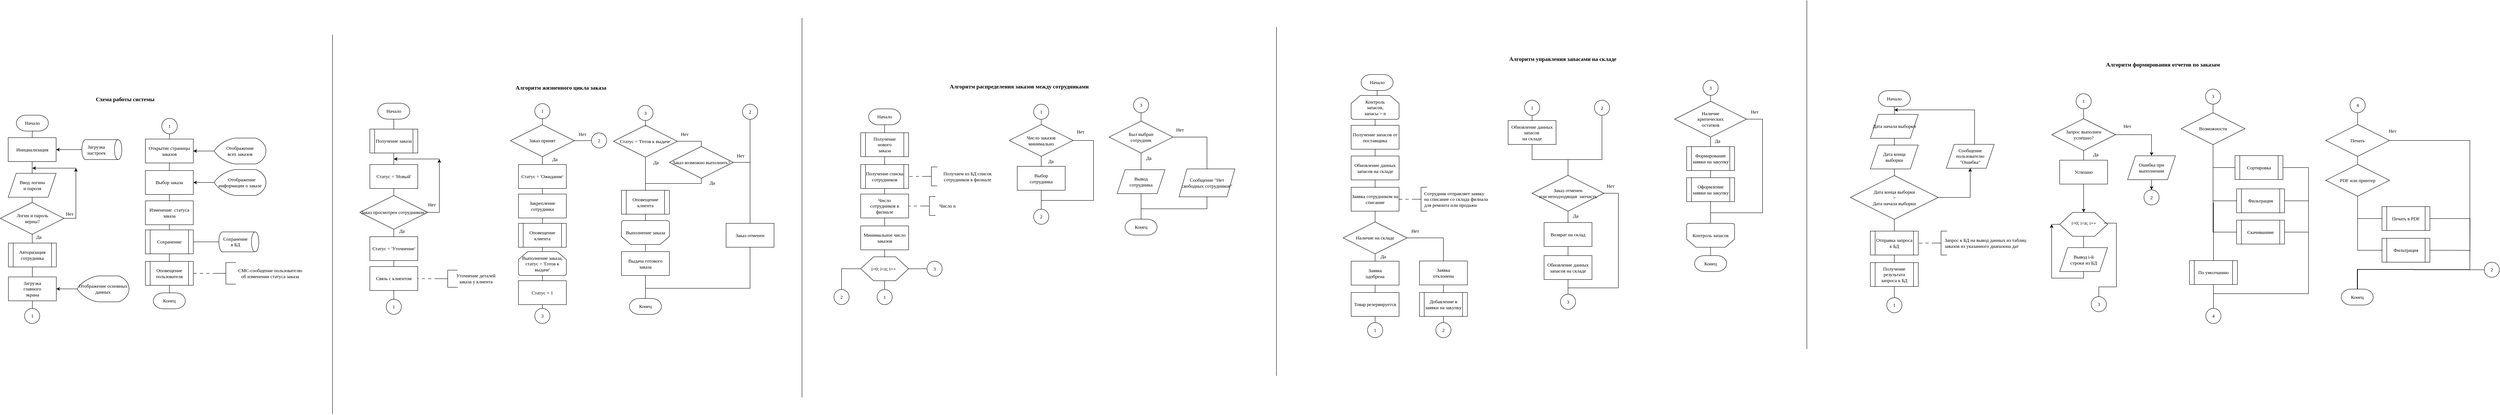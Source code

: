 <mxfile version="26.2.15">
  <diagram name="Страница — 1" id="oI3jOKfCc4rPU5QWJOUy">
    <mxGraphModel dx="1012" dy="1627" grid="0" gridSize="10" guides="1" tooltips="1" connect="1" arrows="1" fold="1" page="0" pageScale="1" pageWidth="827" pageHeight="1169" background="none" math="0" shadow="0">
      <root>
        <object label="" id="0">
          <mxCell />
        </object>
        <mxCell id="1" parent="0" />
        <mxCell id="pf5fv10O7jcKK1ilcvL3-1" value="Схема работы системы" style="text;html=1;align=center;verticalAlign=middle;resizable=0;points=[];autosize=1;strokeColor=none;fillColor=none;fontFamily=Verdana;rounded=0;fontSize=14;fontStyle=1" parent="1" vertex="1">
          <mxGeometry x="636" y="-241.83" width="185" height="29" as="geometry" />
        </mxCell>
        <mxCell id="pf5fv10O7jcKK1ilcvL3-2" style="edgeStyle=orthogonalEdgeStyle;rounded=0;orthogonalLoop=1;jettySize=auto;html=1;exitX=0.5;exitY=1;exitDx=0;exitDy=0;exitPerimeter=0;entryX=0.5;entryY=0;entryDx=0;entryDy=0;endArrow=none;endFill=0;align=center;fontFamily=Verdana;" parent="1" source="pf5fv10O7jcKK1ilcvL3-3" target="pf5fv10O7jcKK1ilcvL3-5" edge="1">
          <mxGeometry relative="1" as="geometry" />
        </mxCell>
        <mxCell id="pf5fv10O7jcKK1ilcvL3-3" value="Начало" style="strokeWidth=1;html=1;shape=mxgraph.flowchart.terminator;whiteSpace=wrap;rounded=0;align=center;fontFamily=Verdana;" parent="1" vertex="1">
          <mxGeometry x="457" y="-188" width="80" height="40" as="geometry" />
        </mxCell>
        <mxCell id="pf5fv10O7jcKK1ilcvL3-4" style="edgeStyle=orthogonalEdgeStyle;rounded=0;orthogonalLoop=1;jettySize=auto;html=1;exitX=0.5;exitY=1;exitDx=0;exitDy=0;entryX=0.5;entryY=0;entryDx=0;entryDy=0;endArrow=none;startFill=0;fontFamily=Verdana;" parent="1" source="pf5fv10O7jcKK1ilcvL3-5" target="pf5fv10O7jcKK1ilcvL3-26" edge="1">
          <mxGeometry relative="1" as="geometry" />
        </mxCell>
        <mxCell id="pf5fv10O7jcKK1ilcvL3-5" value="Инициализация" style="rounded=0;whiteSpace=wrap;html=1;align=center;fontFamily=Verdana;" parent="1" vertex="1">
          <mxGeometry x="436.5" y="-131.5" width="120" height="60" as="geometry" />
        </mxCell>
        <mxCell id="pf5fv10O7jcKK1ilcvL3-7" style="edgeStyle=orthogonalEdgeStyle;rounded=0;orthogonalLoop=1;jettySize=auto;html=1;entryX=0.5;entryY=1;entryDx=0;entryDy=0;endArrow=none;startFill=0;fontFamily=Verdana;" parent="1" target="pf5fv10O7jcKK1ilcvL3-36" edge="1">
          <mxGeometry relative="1" as="geometry">
            <mxPoint x="497" y="299" as="sourcePoint" />
          </mxGeometry>
        </mxCell>
        <mxCell id="pf5fv10O7jcKK1ilcvL3-23" style="edgeStyle=orthogonalEdgeStyle;rounded=0;orthogonalLoop=1;jettySize=auto;html=1;entryX=1;entryY=0.5;entryDx=0;entryDy=0;fontFamily=Verdana;" parent="1" source="pf5fv10O7jcKK1ilcvL3-24" target="pf5fv10O7jcKK1ilcvL3-5" edge="1">
          <mxGeometry relative="1" as="geometry" />
        </mxCell>
        <mxCell id="pf5fv10O7jcKK1ilcvL3-24" value="" style="strokeWidth=1;html=1;shape=mxgraph.flowchart.direct_data;whiteSpace=wrap;align=center;fontFamily=Verdana;rounded=0;" parent="1" vertex="1">
          <mxGeometry x="621.0" y="-126.5" width="100" height="50" as="geometry" />
        </mxCell>
        <mxCell id="pf5fv10O7jcKK1ilcvL3-25" value="" style="edgeStyle=orthogonalEdgeStyle;rounded=0;orthogonalLoop=1;jettySize=auto;html=1;endArrow=none;startFill=0;fontFamily=Verdana;" parent="1" source="pf5fv10O7jcKK1ilcvL3-26" target="pf5fv10O7jcKK1ilcvL3-29" edge="1">
          <mxGeometry relative="1" as="geometry" />
        </mxCell>
        <mxCell id="pf5fv10O7jcKK1ilcvL3-26" value="&lt;font&gt;Ввод логина &lt;br&gt;и пароля&lt;/font&gt;" style="shape=parallelogram;perimeter=parallelogramPerimeter;whiteSpace=wrap;html=1;fixedSize=1;strokeWidth=1;rounded=0;fontFamily=Verdana;" parent="1" vertex="1">
          <mxGeometry x="436.5" y="-42" width="120" height="60" as="geometry" />
        </mxCell>
        <mxCell id="pf5fv10O7jcKK1ilcvL3-27" style="edgeStyle=orthogonalEdgeStyle;rounded=0;orthogonalLoop=1;jettySize=auto;html=1;exitX=0.5;exitY=1;exitDx=0;exitDy=0;entryX=0.5;entryY=0;entryDx=0;entryDy=0;endArrow=none;startFill=0;fontFamily=Verdana;" parent="1" source="pf5fv10O7jcKK1ilcvL3-29" target="pf5fv10O7jcKK1ilcvL3-34" edge="1">
          <mxGeometry relative="1" as="geometry">
            <mxPoint x="497" y="132" as="targetPoint" />
          </mxGeometry>
        </mxCell>
        <mxCell id="pf5fv10O7jcKK1ilcvL3-28" style="edgeStyle=orthogonalEdgeStyle;rounded=0;orthogonalLoop=1;jettySize=auto;html=1;exitX=1;exitY=0.5;exitDx=0;exitDy=0;fontFamily=Verdana;" parent="1" source="pf5fv10O7jcKK1ilcvL3-29" edge="1">
          <mxGeometry relative="1" as="geometry">
            <mxPoint x="497" y="-55" as="targetPoint" />
            <mxPoint x="577" y="61" as="sourcePoint" />
            <Array as="points">
              <mxPoint x="606" y="71" />
              <mxPoint x="606" y="-55" />
            </Array>
          </mxGeometry>
        </mxCell>
        <mxCell id="pf5fv10O7jcKK1ilcvL3-29" value="&lt;font&gt;Логин и пароль&lt;br&gt;верны?&lt;/font&gt;" style="rhombus;whiteSpace=wrap;html=1;strokeWidth=1;rounded=0;fontFamily=Verdana;" parent="1" vertex="1">
          <mxGeometry x="416.5" y="31" width="160" height="80" as="geometry" />
        </mxCell>
        <mxCell id="pf5fv10O7jcKK1ilcvL3-30" value="&lt;font&gt;Да&lt;/font&gt;" style="text;html=1;align=center;verticalAlign=middle;resizable=0;points=[];autosize=1;strokeColor=none;fillColor=none;rounded=0;fontFamily=Verdana;" parent="1" vertex="1">
          <mxGeometry x="496" y="105" width="34" height="26" as="geometry" />
        </mxCell>
        <mxCell id="pf5fv10O7jcKK1ilcvL3-31" value="" style="endArrow=classic;html=1;rounded=0;fontFamily=Verdana;" parent="1" edge="1">
          <mxGeometry width="50" height="50" relative="1" as="geometry">
            <mxPoint x="606" y="-42" as="sourcePoint" />
            <mxPoint x="606" y="-55" as="targetPoint" />
          </mxGeometry>
        </mxCell>
        <mxCell id="pf5fv10O7jcKK1ilcvL3-32" value="&lt;span style=&quot;background-color: rgb(255, 255, 255);&quot;&gt;&lt;font&gt;&lt;span style=&quot;color: rgb(0, 0, 0); font-size: 12px; font-style: normal; font-variant-ligatures: normal; font-variant-caps: normal; font-weight: 400; letter-spacing: normal; orphans: 2; text-align: center; text-indent: 0px; text-transform: none; widows: 2; word-spacing: 0px; -webkit-text-stroke-width: 0px; white-space: normal; text-decoration-thickness: initial; text-decoration-style: initial; text-decoration-color: initial; float: none; display: inline !important;&quot;&gt;Загрузка&lt;/span&gt;&lt;br style=&quot;forced-color-adjust: none; color: rgb(0, 0, 0); font-size: 12px; font-style: normal; font-variant-ligatures: normal; font-variant-caps: normal; font-weight: 400; letter-spacing: normal; orphans: 2; text-align: center; text-indent: 0px; text-transform: none; widows: 2; word-spacing: 0px; -webkit-text-stroke-width: 0px; white-space: normal; text-decoration-thickness: initial; text-decoration-style: initial; text-decoration-color: initial;&quot;&gt;&lt;span style=&quot;color: rgb(0, 0, 0); font-size: 12px; font-style: normal; font-variant-ligatures: normal; font-variant-caps: normal; font-weight: 400; letter-spacing: normal; orphans: 2; text-align: center; text-indent: 0px; text-transform: none; widows: 2; word-spacing: 0px; -webkit-text-stroke-width: 0px; white-space: normal; text-decoration-thickness: initial; text-decoration-style: initial; text-decoration-color: initial; float: none; display: inline !important;&quot;&gt;настроек&lt;/span&gt;&lt;/font&gt;&lt;/span&gt;" style="text;whiteSpace=wrap;html=1;verticalAlign=middle;rounded=0;fontFamily=Verdana;" parent="1" vertex="1">
          <mxGeometry x="632.5" y="-117.25" width="60" height="31.5" as="geometry" />
        </mxCell>
        <mxCell id="pf5fv10O7jcKK1ilcvL3-33" value="&lt;font&gt;Нет&lt;/font&gt;" style="text;html=1;align=center;verticalAlign=middle;resizable=0;points=[];autosize=1;strokeColor=none;fillColor=none;rounded=0;fontFamily=Verdana;" parent="1" vertex="1">
          <mxGeometry x="570" y="47" width="40" height="26" as="geometry" />
        </mxCell>
        <mxCell id="pf5fv10O7jcKK1ilcvL3-34" value="Авторизация сотрудника" style="shape=process;whiteSpace=wrap;html=1;backgroundOutline=1;fontFamily=Verdana;rounded=0;" parent="1" vertex="1">
          <mxGeometry x="437" y="133" width="120" height="60" as="geometry" />
        </mxCell>
        <mxCell id="pf5fv10O7jcKK1ilcvL3-35" style="edgeStyle=orthogonalEdgeStyle;rounded=0;orthogonalLoop=1;jettySize=auto;html=1;entryX=0.5;entryY=1;entryDx=0;entryDy=0;endArrow=none;startFill=0;fontFamily=Verdana;" parent="1" source="pf5fv10O7jcKK1ilcvL3-36" target="pf5fv10O7jcKK1ilcvL3-34" edge="1">
          <mxGeometry relative="1" as="geometry" />
        </mxCell>
        <mxCell id="pf5fv10O7jcKK1ilcvL3-36" value="Загрузка &lt;br&gt;главного&lt;br&gt;экрана" style="rounded=0;whiteSpace=wrap;html=1;align=center;fontFamily=Verdana;" parent="1" vertex="1">
          <mxGeometry x="437" y="218" width="120" height="60" as="geometry" />
        </mxCell>
        <mxCell id="pf5fv10O7jcKK1ilcvL3-37" style="edgeStyle=orthogonalEdgeStyle;rounded=0;orthogonalLoop=1;jettySize=auto;html=1;fontFamily=Verdana;" parent="1" source="pf5fv10O7jcKK1ilcvL3-38" target="pf5fv10O7jcKK1ilcvL3-36" edge="1">
          <mxGeometry relative="1" as="geometry" />
        </mxCell>
        <mxCell id="pf5fv10O7jcKK1ilcvL3-38" value="Отображение основных&lt;br&gt;данных" style="strokeWidth=1;html=1;shape=mxgraph.flowchart.display;whiteSpace=wrap;fontFamily=Verdana;rounded=0;" parent="1" vertex="1">
          <mxGeometry x="609" y="215.5" width="130" height="65" as="geometry" />
        </mxCell>
        <mxCell id="pf5fv10O7jcKK1ilcvL3-41" style="edgeStyle=orthogonalEdgeStyle;rounded=0;orthogonalLoop=1;jettySize=auto;html=1;entryX=0.5;entryY=0;entryDx=0;entryDy=0;endArrow=none;endFill=0;exitX=0.5;exitY=1;exitDx=0;exitDy=0;align=center;fontFamily=Verdana;" parent="1" source="pf5fv10O7jcKK1ilcvL3-42" target="pf5fv10O7jcKK1ilcvL3-44" edge="1">
          <mxGeometry relative="1" as="geometry">
            <mxPoint x="879.5" y="-69" as="sourcePoint" />
          </mxGeometry>
        </mxCell>
        <mxCell id="pf5fv10O7jcKK1ilcvL3-42" value="Открытие страницы&lt;br&gt;заказов" style="rounded=0;whiteSpace=wrap;html=1;align=center;fontFamily=Verdana;" parent="1" vertex="1">
          <mxGeometry x="780" y="-128" width="120" height="60" as="geometry" />
        </mxCell>
        <mxCell id="pf5fv10O7jcKK1ilcvL3-43" style="edgeStyle=orthogonalEdgeStyle;rounded=0;orthogonalLoop=1;jettySize=auto;html=1;exitX=0.5;exitY=1;exitDx=0;exitDy=0;entryX=0.5;entryY=0;entryDx=0;entryDy=0;endArrow=none;endFill=0;align=center;fontFamily=Verdana;" parent="1" source="pf5fv10O7jcKK1ilcvL3-44" target="pf5fv10O7jcKK1ilcvL3-46" edge="1">
          <mxGeometry relative="1" as="geometry" />
        </mxCell>
        <mxCell id="pf5fv10O7jcKK1ilcvL3-44" value="Выбор заказа" style="rounded=0;whiteSpace=wrap;html=1;align=center;fontFamily=Verdana;" parent="1" vertex="1">
          <mxGeometry x="780" y="-49" width="120" height="60" as="geometry" />
        </mxCell>
        <mxCell id="pf5fv10O7jcKK1ilcvL3-45" style="edgeStyle=orthogonalEdgeStyle;rounded=0;orthogonalLoop=1;jettySize=auto;html=1;exitX=0.5;exitY=1;exitDx=0;exitDy=0;endArrow=none;startFill=0;fontFamily=Verdana;" parent="1" source="pf5fv10O7jcKK1ilcvL3-46" target="pf5fv10O7jcKK1ilcvL3-52" edge="1">
          <mxGeometry relative="1" as="geometry" />
        </mxCell>
        <mxCell id="pf5fv10O7jcKK1ilcvL3-46" value="Изменение&amp;nbsp; статуса заказа" style="rounded=0;whiteSpace=wrap;html=1;align=center;fontFamily=Verdana;" parent="1" vertex="1">
          <mxGeometry x="780" y="27" width="120" height="60" as="geometry" />
        </mxCell>
        <mxCell id="pf5fv10O7jcKK1ilcvL3-47" style="edgeStyle=orthogonalEdgeStyle;rounded=0;orthogonalLoop=1;jettySize=auto;html=1;exitX=0;exitY=0.5;exitDx=0;exitDy=0;exitPerimeter=0;fontFamily=Verdana;" parent="1" source="pf5fv10O7jcKK1ilcvL3-48" target="pf5fv10O7jcKK1ilcvL3-42" edge="1">
          <mxGeometry relative="1" as="geometry" />
        </mxCell>
        <mxCell id="pf5fv10O7jcKK1ilcvL3-48" value="Отображение&lt;br&gt;всех заказов" style="strokeWidth=1;html=1;shape=mxgraph.flowchart.display;whiteSpace=wrap;fontFamily=Verdana;rounded=0;" parent="1" vertex="1">
          <mxGeometry x="952" y="-130.5" width="130" height="65" as="geometry" />
        </mxCell>
        <mxCell id="pf5fv10O7jcKK1ilcvL3-49" style="edgeStyle=orthogonalEdgeStyle;rounded=0;orthogonalLoop=1;jettySize=auto;html=1;exitX=0;exitY=0.5;exitDx=0;exitDy=0;exitPerimeter=0;entryX=1;entryY=0.5;entryDx=0;entryDy=0;endArrow=classic;endFill=1;fontFamily=Verdana;" parent="1" source="pf5fv10O7jcKK1ilcvL3-50" target="pf5fv10O7jcKK1ilcvL3-44" edge="1">
          <mxGeometry relative="1" as="geometry" />
        </mxCell>
        <mxCell id="pf5fv10O7jcKK1ilcvL3-50" value="&amp;nbsp; &amp;nbsp;Отображение информации о заказе" style="strokeWidth=1;html=1;shape=mxgraph.flowchart.display;whiteSpace=wrap;fontFamily=Verdana;rounded=0;" parent="1" vertex="1">
          <mxGeometry x="952" y="-51.5" width="130" height="65" as="geometry" />
        </mxCell>
        <mxCell id="pf5fv10O7jcKK1ilcvL3-51" style="edgeStyle=orthogonalEdgeStyle;rounded=0;orthogonalLoop=1;jettySize=auto;html=1;entryX=0.5;entryY=0;entryDx=0;entryDy=0;endArrow=none;startFill=0;fontFamily=Verdana;" parent="1" source="pf5fv10O7jcKK1ilcvL3-52" target="pf5fv10O7jcKK1ilcvL3-54" edge="1">
          <mxGeometry relative="1" as="geometry" />
        </mxCell>
        <mxCell id="pf5fv10O7jcKK1ilcvL3-52" value="Сохранение" style="shape=process;whiteSpace=wrap;html=1;backgroundOutline=1;align=center;fontFamily=Verdana;rounded=0;" parent="1" vertex="1">
          <mxGeometry x="780" y="100" width="120" height="60" as="geometry" />
        </mxCell>
        <mxCell id="pf5fv10O7jcKK1ilcvL3-53" style="edgeStyle=orthogonalEdgeStyle;rounded=0;orthogonalLoop=1;jettySize=auto;html=1;exitX=1;exitY=0.5;exitDx=0;exitDy=0;entryX=0;entryY=0.5;entryDx=0;entryDy=0;entryPerimeter=0;endArrow=none;endFill=0;fontFamily=Verdana;" parent="1" source="pf5fv10O7jcKK1ilcvL3-52" target="pf5fv10O7jcKK1ilcvL3-57" edge="1">
          <mxGeometry relative="1" as="geometry">
            <mxPoint x="960.5" y="99" as="targetPoint" />
          </mxGeometry>
        </mxCell>
        <mxCell id="pf5fv10O7jcKK1ilcvL3-54" value="Оповещение пользователя" style="shape=process;whiteSpace=wrap;html=1;backgroundOutline=1;align=center;fontFamily=Verdana;rounded=0;" parent="1" vertex="1">
          <mxGeometry x="780" y="179" width="120" height="60" as="geometry" />
        </mxCell>
        <mxCell id="pf5fv10O7jcKK1ilcvL3-56" value="Конец" style="strokeWidth=1;html=1;shape=mxgraph.flowchart.terminator;whiteSpace=wrap;align=center;fontFamily=Verdana;rounded=0;" parent="1" vertex="1">
          <mxGeometry x="800" y="258" width="80" height="40" as="geometry" />
        </mxCell>
        <mxCell id="pf5fv10O7jcKK1ilcvL3-57" value="" style="strokeWidth=1;html=1;shape=mxgraph.flowchart.direct_data;whiteSpace=wrap;align=center;fontFamily=Verdana;rounded=0;" parent="1" vertex="1">
          <mxGeometry x="964.0" y="105" width="100" height="50" as="geometry" />
        </mxCell>
        <mxCell id="pf5fv10O7jcKK1ilcvL3-58" value="&lt;span style=&quot;background-color: rgb(255, 255, 255);&quot;&gt;&lt;font&gt;&lt;span style=&quot;color: rgb(0, 0, 0); font-size: 12px; font-style: normal; font-variant-ligatures: normal; font-variant-caps: normal; font-weight: 400; letter-spacing: normal; orphans: 2; text-indent: 0px; text-transform: none; widows: 2; word-spacing: 0px; -webkit-text-stroke-width: 0px; white-space: normal; text-decoration-thickness: initial; text-decoration-style: initial; text-decoration-color: initial; float: none; display: inline !important;&quot;&gt;Сохранение&lt;/span&gt;&lt;br style=&quot;forced-color-adjust: none; color: rgb(0, 0, 0); font-size: 12px; font-style: normal; font-variant-ligatures: normal; font-variant-caps: normal; font-weight: 400; letter-spacing: normal; orphans: 2; text-indent: 0px; text-transform: none; widows: 2; word-spacing: 0px; -webkit-text-stroke-width: 0px; white-space: normal; text-decoration-thickness: initial; text-decoration-style: initial; text-decoration-color: initial;&quot;&gt;&lt;span style=&quot;color: rgb(0, 0, 0); font-size: 12px; font-style: normal; font-variant-ligatures: normal; font-variant-caps: normal; font-weight: 400; letter-spacing: normal; orphans: 2; text-indent: 0px; text-transform: none; widows: 2; word-spacing: 0px; -webkit-text-stroke-width: 0px; white-space: normal; text-decoration-thickness: initial; text-decoration-style: initial; text-decoration-color: initial; float: none; display: inline !important;&quot;&gt;в БД&lt;/span&gt;&lt;/font&gt;&lt;/span&gt;" style="text;whiteSpace=wrap;html=1;align=center;rounded=0;fontFamily=Verdana;" parent="1" vertex="1">
          <mxGeometry x="964" y="109" width="82.67" height="40.33" as="geometry" />
        </mxCell>
        <mxCell id="pf5fv10O7jcKK1ilcvL3-59" value="1" style="ellipse;whiteSpace=wrap;html=1;aspect=fixed;rounded=0;fontFamily=Verdana;" parent="1" vertex="1">
          <mxGeometry x="477.5" y="297" width="38" height="38" as="geometry" />
        </mxCell>
        <mxCell id="pf5fv10O7jcKK1ilcvL3-64" style="edgeStyle=orthogonalEdgeStyle;rounded=0;orthogonalLoop=1;jettySize=auto;html=1;exitX=0.5;exitY=1;exitDx=0;exitDy=0;entryX=0.5;entryY=0;entryDx=0;entryDy=0;endArrow=none;startFill=0;fontFamily=Verdana;" parent="1" source="pf5fv10O7jcKK1ilcvL3-60" target="pf5fv10O7jcKK1ilcvL3-42" edge="1">
          <mxGeometry relative="1" as="geometry" />
        </mxCell>
        <mxCell id="pf5fv10O7jcKK1ilcvL3-60" value="1" style="ellipse;whiteSpace=wrap;html=1;aspect=fixed;rounded=0;fontFamily=Verdana;" parent="1" vertex="1">
          <mxGeometry x="821" y="-180" width="39" height="39" as="geometry" />
        </mxCell>
        <mxCell id="pf5fv10O7jcKK1ilcvL3-62" style="edgeStyle=orthogonalEdgeStyle;rounded=0;orthogonalLoop=1;jettySize=auto;html=1;exitX=0.5;exitY=1;exitDx=0;exitDy=0;entryX=0.5;entryY=0;entryDx=0;entryDy=0;entryPerimeter=0;endArrow=none;startFill=0;fontFamily=Verdana;" parent="1" source="pf5fv10O7jcKK1ilcvL3-54" target="pf5fv10O7jcKK1ilcvL3-56" edge="1">
          <mxGeometry relative="1" as="geometry" />
        </mxCell>
        <mxCell id="sZgTdZ2AV089rUdlqtD1-2" style="edgeStyle=orthogonalEdgeStyle;rounded=0;orthogonalLoop=1;jettySize=auto;html=1;endArrow=none;startFill=0;dashed=1;dashPattern=8 8;fontFamily=Verdana;" parent="1" source="sZgTdZ2AV089rUdlqtD1-1" target="pf5fv10O7jcKK1ilcvL3-54" edge="1">
          <mxGeometry relative="1" as="geometry" />
        </mxCell>
        <mxCell id="sZgTdZ2AV089rUdlqtD1-1" value="" style="strokeWidth=1;html=1;shape=mxgraph.flowchart.annotation_2;align=left;labelPosition=right;pointerEvents=1;rounded=0;fontFamily=Verdana;" parent="1" vertex="1">
          <mxGeometry x="956.5" y="182" width="50" height="54" as="geometry" />
        </mxCell>
        <mxCell id="sZgTdZ2AV089rUdlqtD1-3" value="&lt;font&gt;СМС-сообщение пользователю&lt;br&gt;об изменении статуса заказа&lt;/font&gt;" style="text;html=1;align=center;verticalAlign=middle;resizable=0;points=[];autosize=1;strokeColor=none;fillColor=none;rounded=0;fontFamily=Verdana;" parent="1" vertex="1">
          <mxGeometry x="986.5" y="188.5" width="211" height="41" as="geometry" />
        </mxCell>
        <mxCell id="sZgTdZ2AV089rUdlqtD1-4" value="Начало" style="strokeWidth=1;html=1;shape=mxgraph.flowchart.terminator;whiteSpace=wrap;rounded=0;align=center;fontFamily=Verdana;" parent="1" vertex="1">
          <mxGeometry x="1362" y="-218" width="80" height="40" as="geometry" />
        </mxCell>
        <mxCell id="sZgTdZ2AV089rUdlqtD1-9" style="edgeStyle=orthogonalEdgeStyle;rounded=1;orthogonalLoop=1;jettySize=auto;html=1;exitX=0.5;exitY=1;exitDx=0;exitDy=0;entryX=0.5;entryY=0;entryDx=0;entryDy=0;endArrow=none;startFill=0;fontFamily=Verdana;" parent="1" source="sZgTdZ2AV089rUdlqtD1-5" target="sZgTdZ2AV089rUdlqtD1-8" edge="1">
          <mxGeometry relative="1" as="geometry" />
        </mxCell>
        <mxCell id="sZgTdZ2AV089rUdlqtD1-5" value="Получение заказа" style="shape=process;whiteSpace=wrap;html=1;backgroundOutline=1;align=center;fontFamily=Verdana;rounded=0;" parent="1" vertex="1">
          <mxGeometry x="1342" y="-153" width="120" height="60" as="geometry" />
        </mxCell>
        <mxCell id="sZgTdZ2AV089rUdlqtD1-7" style="edgeStyle=orthogonalEdgeStyle;rounded=1;orthogonalLoop=1;jettySize=auto;html=1;exitX=0.5;exitY=0;exitDx=0;exitDy=0;entryX=0.5;entryY=1;entryDx=0;entryDy=0;entryPerimeter=0;fontFamily=Verdana;endArrow=none;startFill=0;" parent="1" source="sZgTdZ2AV089rUdlqtD1-5" target="sZgTdZ2AV089rUdlqtD1-4" edge="1">
          <mxGeometry relative="1" as="geometry" />
        </mxCell>
        <mxCell id="sZgTdZ2AV089rUdlqtD1-8" value="Статус = &#39;Новый&#39;" style="rounded=0;whiteSpace=wrap;html=1;align=center;fontFamily=Verdana;" parent="1" vertex="1">
          <mxGeometry x="1342" y="-64" width="120" height="60" as="geometry" />
        </mxCell>
        <mxCell id="sZgTdZ2AV089rUdlqtD1-32" style="edgeStyle=orthogonalEdgeStyle;rounded=1;orthogonalLoop=1;jettySize=auto;html=1;entryX=0.5;entryY=1;entryDx=0;entryDy=0;endArrow=none;startFill=0;fontFamily=Verdana;" parent="1" target="sZgTdZ2AV089rUdlqtD1-28" edge="1">
          <mxGeometry relative="1" as="geometry">
            <mxPoint x="1402" y="278.5" as="sourcePoint" />
          </mxGeometry>
        </mxCell>
        <mxCell id="sZgTdZ2AV089rUdlqtD1-22" style="edgeStyle=orthogonalEdgeStyle;rounded=1;orthogonalLoop=1;jettySize=auto;html=1;entryX=0.5;entryY=1;entryDx=0;entryDy=0;endArrow=none;startFill=0;fontFamily=Verdana;" parent="1" source="sZgTdZ2AV089rUdlqtD1-21" target="sZgTdZ2AV089rUdlqtD1-8" edge="1">
          <mxGeometry relative="1" as="geometry" />
        </mxCell>
        <mxCell id="sZgTdZ2AV089rUdlqtD1-23" style="edgeStyle=orthogonalEdgeStyle;rounded=0;orthogonalLoop=1;jettySize=auto;html=1;curved=0;fontFamily=Verdana;" parent="1" source="sZgTdZ2AV089rUdlqtD1-21" edge="1">
          <mxGeometry relative="1" as="geometry">
            <mxPoint x="1402" y="-78" as="targetPoint" />
            <Array as="points">
              <mxPoint x="1516" y="56" />
              <mxPoint x="1516" y="-78" />
            </Array>
          </mxGeometry>
        </mxCell>
        <mxCell id="sZgTdZ2AV089rUdlqtD1-21" value="Заказ просмотрен сотрудником?" style="rhombus;whiteSpace=wrap;html=1;strokeWidth=1;rounded=0;fontFamily=Verdana;" parent="1" vertex="1">
          <mxGeometry x="1317" y="13.5" width="170" height="85" as="geometry" />
        </mxCell>
        <mxCell id="sZgTdZ2AV089rUdlqtD1-24" value="" style="endArrow=classic;html=1;rounded=1;fontFamily=Verdana;" parent="1" edge="1">
          <mxGeometry width="50" height="50" relative="1" as="geometry">
            <mxPoint x="1516" y="-65.5" as="sourcePoint" />
            <mxPoint x="1516" y="-77.5" as="targetPoint" />
          </mxGeometry>
        </mxCell>
        <mxCell id="sZgTdZ2AV089rUdlqtD1-26" style="edgeStyle=orthogonalEdgeStyle;rounded=1;orthogonalLoop=1;jettySize=auto;html=1;entryX=0.5;entryY=1;entryDx=0;entryDy=0;endArrow=none;startFill=0;fontFamily=Verdana;" parent="1" source="sZgTdZ2AV089rUdlqtD1-25" target="sZgTdZ2AV089rUdlqtD1-21" edge="1">
          <mxGeometry relative="1" as="geometry" />
        </mxCell>
        <mxCell id="sZgTdZ2AV089rUdlqtD1-33" style="edgeStyle=orthogonalEdgeStyle;rounded=1;orthogonalLoop=1;jettySize=auto;html=1;exitX=0.5;exitY=1;exitDx=0;exitDy=0;endArrow=none;startFill=0;fontFamily=Verdana;" parent="1" source="sZgTdZ2AV089rUdlqtD1-25" target="sZgTdZ2AV089rUdlqtD1-28" edge="1">
          <mxGeometry relative="1" as="geometry" />
        </mxCell>
        <mxCell id="sZgTdZ2AV089rUdlqtD1-25" value="Статус = &#39;Уточнение&#39;" style="rounded=0;whiteSpace=wrap;html=1;align=center;fontFamily=Verdana;" parent="1" vertex="1">
          <mxGeometry x="1342" y="117" width="120" height="60" as="geometry" />
        </mxCell>
        <mxCell id="sZgTdZ2AV089rUdlqtD1-28" value="Связь с клиентом" style="rounded=0;whiteSpace=wrap;html=1;align=center;fontFamily=Verdana;" parent="1" vertex="1">
          <mxGeometry x="1342" y="192" width="120" height="60" as="geometry" />
        </mxCell>
        <mxCell id="sZgTdZ2AV089rUdlqtD1-30" style="edgeStyle=orthogonalEdgeStyle;rounded=0;orthogonalLoop=1;jettySize=auto;html=1;entryX=1;entryY=0.5;entryDx=0;entryDy=0;curved=0;endArrow=none;startFill=0;dashed=1;dashPattern=8 8;fontFamily=Verdana;" parent="1" source="sZgTdZ2AV089rUdlqtD1-29" target="sZgTdZ2AV089rUdlqtD1-28" edge="1">
          <mxGeometry relative="1" as="geometry" />
        </mxCell>
        <mxCell id="sZgTdZ2AV089rUdlqtD1-29" value="" style="strokeWidth=1;html=1;shape=mxgraph.flowchart.annotation_2;align=left;labelPosition=right;pointerEvents=1;rounded=0;fontFamily=Verdana;" parent="1" vertex="1">
          <mxGeometry x="1512" y="201" width="50" height="43" as="geometry" />
        </mxCell>
        <mxCell id="sZgTdZ2AV089rUdlqtD1-31" value="&lt;font&gt;Уточнение деталей&lt;br&gt;заказа у клиента&lt;/font&gt;" style="text;html=1;align=center;verticalAlign=middle;resizable=0;points=[];autosize=1;strokeColor=none;fillColor=none;fontFamily=Verdana;" parent="1" vertex="1">
          <mxGeometry x="1538" y="201" width="137" height="41" as="geometry" />
        </mxCell>
        <mxCell id="sZgTdZ2AV089rUdlqtD1-36" value="Да" style="text;html=1;align=center;verticalAlign=middle;resizable=0;points=[];autosize=1;strokeColor=none;fillColor=none;fontFamily=Verdana;" parent="1" vertex="1">
          <mxGeometry x="1404.5" y="90" width="34" height="26" as="geometry" />
        </mxCell>
        <mxCell id="sZgTdZ2AV089rUdlqtD1-37" value="Нет" style="text;html=1;align=center;verticalAlign=middle;resizable=0;points=[];autosize=1;strokeColor=none;fillColor=none;fontFamily=Verdana;" parent="1" vertex="1">
          <mxGeometry x="1476.5" y="24" width="40" height="26" as="geometry" />
        </mxCell>
        <mxCell id="sZgTdZ2AV089rUdlqtD1-39" value="&lt;p&gt;&lt;font&gt;Алгоритм жизненного цикла заказа&lt;/font&gt;&lt;/p&gt;" style="text;whiteSpace=wrap;html=1;verticalAlign=middle;fontFamily=Verdana;fontSize=14;fontStyle=1" parent="1" vertex="1">
          <mxGeometry x="1705" y="-270" width="308" height="27" as="geometry" />
        </mxCell>
        <mxCell id="sZgTdZ2AV089rUdlqtD1-113" style="edgeStyle=orthogonalEdgeStyle;rounded=1;orthogonalLoop=1;jettySize=auto;html=1;exitX=1;exitY=0.5;exitDx=0;exitDy=0;entryX=0;entryY=0.5;entryDx=0;entryDy=0;endArrow=none;startFill=0;fontFamily=Verdana;" parent="1" source="sZgTdZ2AV089rUdlqtD1-41" target="sZgTdZ2AV089rUdlqtD1-112" edge="1">
          <mxGeometry relative="1" as="geometry" />
        </mxCell>
        <mxCell id="sZgTdZ2AV089rUdlqtD1-41" value="Заказ принят" style="rhombus;whiteSpace=wrap;html=1;strokeWidth=1;rounded=0;fontFamily=Verdana;" parent="1" vertex="1">
          <mxGeometry x="1694" y="-163.83" width="160" height="80" as="geometry" />
        </mxCell>
        <mxCell id="sZgTdZ2AV089rUdlqtD1-43" style="edgeStyle=orthogonalEdgeStyle;rounded=1;orthogonalLoop=1;jettySize=auto;html=1;exitX=0.5;exitY=1;exitDx=0;exitDy=0;exitPerimeter=0;entryX=0.5;entryY=0;entryDx=0;entryDy=0;endArrow=none;startFill=0;fontFamily=Verdana;" parent="1" source="sZgTdZ2AV089rUdlqtD1-44" target="sZgTdZ2AV089rUdlqtD1-49" edge="1">
          <mxGeometry relative="1" as="geometry" />
        </mxCell>
        <mxCell id="sZgTdZ2AV089rUdlqtD1-62" style="edgeStyle=orthogonalEdgeStyle;rounded=1;orthogonalLoop=1;jettySize=auto;html=1;entryX=0.5;entryY=1;entryDx=0;entryDy=0;endArrow=none;startFill=0;fontFamily=Verdana;" parent="1" source="sZgTdZ2AV089rUdlqtD1-44" target="sZgTdZ2AV089rUdlqtD1-60" edge="1">
          <mxGeometry relative="1" as="geometry" />
        </mxCell>
        <mxCell id="sZgTdZ2AV089rUdlqtD1-44" value="Выполнение заказа, статус = &#39;Готов к выдаче&#39;" style="strokeWidth=1;html=1;shape=mxgraph.flowchart.loop_limit;whiteSpace=wrap;rounded=0;fontFamily=Verdana;" parent="1" vertex="1">
          <mxGeometry x="1714" y="154.5" width="120" height="60" as="geometry" />
        </mxCell>
        <mxCell id="sZgTdZ2AV089rUdlqtD1-45" value="Да" style="text;html=1;align=center;verticalAlign=middle;resizable=0;points=[];autosize=1;strokeColor=none;fillColor=none;fontFamily=Verdana;" parent="1" vertex="1">
          <mxGeometry x="1788" y="-90.0" width="34" height="26" as="geometry" />
        </mxCell>
        <mxCell id="sZgTdZ2AV089rUdlqtD1-47" value="Нет" style="text;html=1;align=center;verticalAlign=middle;resizable=0;points=[];autosize=1;strokeColor=none;fillColor=none;fontFamily=Verdana;" parent="1" vertex="1">
          <mxGeometry x="1854" y="-153.0" width="40" height="26" as="geometry" />
        </mxCell>
        <mxCell id="sZgTdZ2AV089rUdlqtD1-49" value="Статус + 1" style="rounded=0;whiteSpace=wrap;html=1;align=center;fontFamily=Verdana;" parent="1" vertex="1">
          <mxGeometry x="1714" y="227.5" width="120" height="60" as="geometry" />
        </mxCell>
        <mxCell id="sZgTdZ2AV089rUdlqtD1-52" value="1" style="ellipse;whiteSpace=wrap;html=1;aspect=fixed;rounded=0;fontFamily=Verdana;" parent="1" vertex="1">
          <mxGeometry x="1383" y="274" width="38" height="38" as="geometry" />
        </mxCell>
        <mxCell id="sZgTdZ2AV089rUdlqtD1-54" style="edgeStyle=orthogonalEdgeStyle;rounded=1;orthogonalLoop=1;jettySize=auto;html=1;exitX=0.5;exitY=1;exitDx=0;exitDy=0;entryX=0.5;entryY=0;entryDx=0;entryDy=0;endArrow=none;startFill=0;fontFamily=Verdana;" parent="1" source="sZgTdZ2AV089rUdlqtD1-53" target="sZgTdZ2AV089rUdlqtD1-41" edge="1">
          <mxGeometry relative="1" as="geometry" />
        </mxCell>
        <mxCell id="sZgTdZ2AV089rUdlqtD1-53" value="1" style="ellipse;whiteSpace=wrap;html=1;aspect=fixed;rounded=0;fontFamily=Verdana;" parent="1" vertex="1">
          <mxGeometry x="1755" y="-217" width="38" height="38" as="geometry" />
        </mxCell>
        <mxCell id="sZgTdZ2AV089rUdlqtD1-59" style="edgeStyle=orthogonalEdgeStyle;rounded=1;orthogonalLoop=1;jettySize=auto;html=1;entryX=0.5;entryY=1;entryDx=0;entryDy=0;endArrow=none;startFill=0;fontFamily=Verdana;" parent="1" source="sZgTdZ2AV089rUdlqtD1-58" target="sZgTdZ2AV089rUdlqtD1-41" edge="1">
          <mxGeometry relative="1" as="geometry" />
        </mxCell>
        <mxCell id="sZgTdZ2AV089rUdlqtD1-61" style="edgeStyle=orthogonalEdgeStyle;rounded=1;orthogonalLoop=1;jettySize=auto;html=1;entryX=0.5;entryY=0;entryDx=0;entryDy=0;endArrow=none;startFill=0;fontFamily=Verdana;" parent="1" source="sZgTdZ2AV089rUdlqtD1-58" target="sZgTdZ2AV089rUdlqtD1-60" edge="1">
          <mxGeometry relative="1" as="geometry" />
        </mxCell>
        <mxCell id="sZgTdZ2AV089rUdlqtD1-58" value="Статус = &#39;Ожидание&#39;" style="rounded=0;whiteSpace=wrap;html=1;align=center;fontFamily=Verdana;" parent="1" vertex="1">
          <mxGeometry x="1714" y="-64" width="120" height="60" as="geometry" />
        </mxCell>
        <mxCell id="sZgTdZ2AV089rUdlqtD1-60" value="Оповещение клиента" style="shape=process;whiteSpace=wrap;html=1;backgroundOutline=1;align=center;fontFamily=Verdana;rounded=0;" parent="1" vertex="1">
          <mxGeometry x="1714" y="83.5" width="120" height="60" as="geometry" />
        </mxCell>
        <mxCell id="sZgTdZ2AV089rUdlqtD1-78" style="edgeStyle=orthogonalEdgeStyle;rounded=1;orthogonalLoop=1;jettySize=auto;html=1;exitX=0.5;exitY=1;exitDx=0;exitDy=0;endArrow=none;startFill=0;fontFamily=Verdana;" parent="1" edge="1">
          <mxGeometry relative="1" as="geometry">
            <mxPoint x="1774" y="287.5" as="sourcePoint" />
            <mxPoint x="1774.0" y="306.5" as="targetPoint" />
          </mxGeometry>
        </mxCell>
        <mxCell id="sZgTdZ2AV089rUdlqtD1-94" style="edgeStyle=orthogonalEdgeStyle;rounded=0;orthogonalLoop=1;jettySize=auto;html=1;exitX=1;exitY=0.5;exitDx=0;exitDy=0;entryX=0.5;entryY=0;entryDx=0;entryDy=0;curved=0;endArrow=none;startFill=0;fontFamily=Verdana;" parent="1" source="sZgTdZ2AV089rUdlqtD1-96" target="sZgTdZ2AV089rUdlqtD1-103" edge="1">
          <mxGeometry relative="1" as="geometry">
            <Array as="points">
              <mxPoint x="2172" y="-122.5" />
            </Array>
          </mxGeometry>
        </mxCell>
        <mxCell id="sZgTdZ2AV089rUdlqtD1-95" style="edgeStyle=orthogonalEdgeStyle;rounded=1;orthogonalLoop=1;jettySize=auto;html=1;exitX=0.5;exitY=1;exitDx=0;exitDy=0;endArrow=none;startFill=0;fontFamily=Verdana;" parent="1" source="sZgTdZ2AV089rUdlqtD1-96" target="sZgTdZ2AV089rUdlqtD1-100" edge="1">
          <mxGeometry relative="1" as="geometry" />
        </mxCell>
        <mxCell id="sZgTdZ2AV089rUdlqtD1-96" value="Статус = &#39;Готов к выдаче&#39;" style="rhombus;whiteSpace=wrap;html=1;strokeWidth=1;rounded=0;fontFamily=Verdana;" parent="1" vertex="1">
          <mxGeometry x="1952" y="-162.5" width="160" height="80" as="geometry" />
        </mxCell>
        <mxCell id="sZgTdZ2AV089rUdlqtD1-97" value="Да" style="text;html=1;align=center;verticalAlign=middle;resizable=0;points=[];autosize=1;strokeColor=none;fillColor=none;fontFamily=Verdana;" parent="1" vertex="1">
          <mxGeometry x="2041" y="-82.5" width="34" height="26" as="geometry" />
        </mxCell>
        <mxCell id="sZgTdZ2AV089rUdlqtD1-98" value="Конец" style="strokeWidth=1;html=1;shape=mxgraph.flowchart.terminator;whiteSpace=wrap;align=center;fontFamily=Verdana;rounded=0;" parent="1" vertex="1">
          <mxGeometry x="1992" y="272" width="80" height="40" as="geometry" />
        </mxCell>
        <mxCell id="sZgTdZ2AV089rUdlqtD1-99" style="edgeStyle=orthogonalEdgeStyle;rounded=1;orthogonalLoop=1;jettySize=auto;html=1;exitX=0.5;exitY=0;exitDx=0;exitDy=0;exitPerimeter=0;endArrow=none;startFill=0;fontFamily=Verdana;" parent="1" source="sZgTdZ2AV089rUdlqtD1-100" target="sZgTdZ2AV089rUdlqtD1-98" edge="1">
          <mxGeometry relative="1" as="geometry" />
        </mxCell>
        <mxCell id="sZgTdZ2AV089rUdlqtD1-100" value="&lt;span style=&quot;&quot;&gt;Выполнение заказа&lt;/span&gt;" style="strokeWidth=1;html=1;shape=mxgraph.flowchart.loop_limit;whiteSpace=wrap;rotation=0;flipH=0;flipV=1;rounded=1;fontFamily=Verdana;" parent="1" vertex="1">
          <mxGeometry x="1972" y="76.5" width="120" height="60" as="geometry" />
        </mxCell>
        <mxCell id="sZgTdZ2AV089rUdlqtD1-119" style="edgeStyle=orthogonalEdgeStyle;rounded=1;orthogonalLoop=1;jettySize=auto;html=1;entryX=0.5;entryY=1;entryDx=0;entryDy=0;endArrow=none;startFill=0;fontFamily=Verdana;" parent="1" source="sZgTdZ2AV089rUdlqtD1-101" target="sZgTdZ2AV089rUdlqtD1-114" edge="1">
          <mxGeometry relative="1" as="geometry" />
        </mxCell>
        <mxCell id="sZgTdZ2AV089rUdlqtD1-101" value="Заказ отменен" style="rounded=0;whiteSpace=wrap;html=1;align=center;fontFamily=Verdana;" parent="1" vertex="1">
          <mxGeometry x="2234" y="83.5" width="120" height="60" as="geometry" />
        </mxCell>
        <mxCell id="sZgTdZ2AV089rUdlqtD1-102" style="edgeStyle=orthogonalEdgeStyle;rounded=0;orthogonalLoop=1;jettySize=auto;html=1;exitX=1;exitY=0.5;exitDx=0;exitDy=0;entryX=0.5;entryY=0;entryDx=0;entryDy=0;curved=0;endArrow=none;startFill=0;fontFamily=Verdana;" parent="1" source="sZgTdZ2AV089rUdlqtD1-103" target="sZgTdZ2AV089rUdlqtD1-101" edge="1">
          <mxGeometry relative="1" as="geometry" />
        </mxCell>
        <mxCell id="sZgTdZ2AV089rUdlqtD1-117" style="edgeStyle=orthogonalEdgeStyle;rounded=0;orthogonalLoop=1;jettySize=auto;html=1;exitX=0.5;exitY=1;exitDx=0;exitDy=0;entryX=0.5;entryY=0;entryDx=0;entryDy=0;curved=0;endArrow=none;startFill=0;fontFamily=Verdana;" parent="1" source="sZgTdZ2AV089rUdlqtD1-103" target="sZgTdZ2AV089rUdlqtD1-107" edge="1">
          <mxGeometry relative="1" as="geometry">
            <Array as="points">
              <mxPoint x="2172" y="-16.5" />
              <mxPoint x="2032" y="-16.5" />
            </Array>
          </mxGeometry>
        </mxCell>
        <mxCell id="sZgTdZ2AV089rUdlqtD1-103" value="Заказ возможно выполнить?" style="rhombus;whiteSpace=wrap;html=1;strokeWidth=1;rounded=0;fontFamily=Verdana;" parent="1" vertex="1">
          <mxGeometry x="2092" y="-109.5" width="160" height="80" as="geometry" />
        </mxCell>
        <mxCell id="sZgTdZ2AV089rUdlqtD1-105" value="Да" style="text;html=1;align=center;verticalAlign=middle;resizable=0;points=[];autosize=1;strokeColor=none;fillColor=none;fontFamily=Verdana;" parent="1" vertex="1">
          <mxGeometry x="2182" y="-31" width="34" height="26" as="geometry" />
        </mxCell>
        <mxCell id="sZgTdZ2AV089rUdlqtD1-106" value="Нет" style="text;html=1;align=center;verticalAlign=middle;resizable=0;points=[];autosize=1;strokeColor=none;fillColor=none;fontFamily=Verdana;" parent="1" vertex="1">
          <mxGeometry x="2250" y="-99.5" width="40" height="26" as="geometry" />
        </mxCell>
        <mxCell id="sZgTdZ2AV089rUdlqtD1-107" value="Оповещение клиента" style="shape=process;whiteSpace=wrap;html=1;backgroundOutline=1;align=center;fontFamily=Verdana;rounded=0;" parent="1" vertex="1">
          <mxGeometry x="1972" y="0.5" width="120" height="60" as="geometry" />
        </mxCell>
        <mxCell id="sZgTdZ2AV089rUdlqtD1-108" style="edgeStyle=orthogonalEdgeStyle;rounded=0;orthogonalLoop=1;jettySize=auto;html=1;exitX=0.5;exitY=1;exitDx=0;exitDy=0;entryX=0.5;entryY=0;entryDx=0;entryDy=0;entryPerimeter=0;curved=0;endArrow=none;startFill=0;fontFamily=Verdana;" parent="1" source="sZgTdZ2AV089rUdlqtD1-101" target="sZgTdZ2AV089rUdlqtD1-98" edge="1">
          <mxGeometry relative="1" as="geometry">
            <Array as="points">
              <mxPoint x="2294" y="246.5" />
              <mxPoint x="2032" y="246.5" />
            </Array>
          </mxGeometry>
        </mxCell>
        <mxCell id="sZgTdZ2AV089rUdlqtD1-109" value="3" style="ellipse;whiteSpace=wrap;html=1;aspect=fixed;rounded=0;fontFamily=Verdana;" parent="1" vertex="1">
          <mxGeometry x="1755" y="297" width="38" height="38" as="geometry" />
        </mxCell>
        <mxCell id="sZgTdZ2AV089rUdlqtD1-111" style="edgeStyle=orthogonalEdgeStyle;rounded=1;orthogonalLoop=1;jettySize=auto;html=1;exitX=0.5;exitY=1;exitDx=0;exitDy=0;endArrow=none;startFill=0;fontFamily=Verdana;" parent="1" source="sZgTdZ2AV089rUdlqtD1-110" target="sZgTdZ2AV089rUdlqtD1-96" edge="1">
          <mxGeometry relative="1" as="geometry" />
        </mxCell>
        <mxCell id="sZgTdZ2AV089rUdlqtD1-110" value="3" style="ellipse;whiteSpace=wrap;html=1;aspect=fixed;rounded=0;fontFamily=Verdana;" parent="1" vertex="1">
          <mxGeometry x="2013" y="-212.5" width="38" height="38" as="geometry" />
        </mxCell>
        <mxCell id="sZgTdZ2AV089rUdlqtD1-112" value="2" style="ellipse;whiteSpace=wrap;html=1;aspect=fixed;rounded=0;fontFamily=Verdana;" parent="1" vertex="1">
          <mxGeometry x="1897" y="-143.5" width="38" height="38" as="geometry" />
        </mxCell>
        <mxCell id="sZgTdZ2AV089rUdlqtD1-114" value="2" style="ellipse;whiteSpace=wrap;html=1;aspect=fixed;rounded=0;fontFamily=Verdana;" parent="1" vertex="1">
          <mxGeometry x="2275" y="-215.5" width="38" height="38" as="geometry" />
        </mxCell>
        <mxCell id="sZgTdZ2AV089rUdlqtD1-116" value="Нет" style="text;html=1;align=center;verticalAlign=middle;resizable=0;points=[];autosize=1;strokeColor=none;fillColor=none;fontFamily=Verdana;" parent="1" vertex="1">
          <mxGeometry x="2110" y="-153.5" width="40" height="26" as="geometry" />
        </mxCell>
        <mxCell id="sZgTdZ2AV089rUdlqtD1-118" value="Выдача готового заказа" style="rounded=0;whiteSpace=wrap;html=1;align=center;fontFamily=Verdana;" parent="1" vertex="1">
          <mxGeometry x="1972" y="154.5" width="120" height="60" as="geometry" />
        </mxCell>
        <mxCell id="sZgTdZ2AV089rUdlqtD1-120" value="Закрепление сотрудника" style="rounded=0;whiteSpace=wrap;html=1;align=center;fontFamily=Verdana;" parent="1" vertex="1">
          <mxGeometry x="1714" y="10" width="120" height="60" as="geometry" />
        </mxCell>
        <mxCell id="sZgTdZ2AV089rUdlqtD1-121" value="&lt;p&gt;&lt;font&gt;Алгоритм распределения заказов между сотрудниками&lt;/font&gt;&lt;/p&gt;" style="text;whiteSpace=wrap;html=1;verticalAlign=middle;fontFamily=Verdana;fontStyle=1;fontSize=14;" parent="1" vertex="1">
          <mxGeometry x="2791.5" y="-273" width="463" height="27" as="geometry" />
        </mxCell>
        <mxCell id="sZgTdZ2AV089rUdlqtD1-128" style="edgeStyle=orthogonalEdgeStyle;rounded=1;orthogonalLoop=1;jettySize=auto;html=1;exitX=0.5;exitY=1;exitDx=0;exitDy=0;exitPerimeter=0;entryX=0.5;entryY=0;entryDx=0;entryDy=0;endArrow=none;startFill=0;fontFamily=Verdana;" parent="1" source="sZgTdZ2AV089rUdlqtD1-122" target="sZgTdZ2AV089rUdlqtD1-127" edge="1">
          <mxGeometry relative="1" as="geometry" />
        </mxCell>
        <mxCell id="sZgTdZ2AV089rUdlqtD1-122" value="Начало" style="strokeWidth=1;html=1;shape=mxgraph.flowchart.terminator;whiteSpace=wrap;rounded=0;align=center;fontFamily=Verdana;" parent="1" vertex="1">
          <mxGeometry x="2591" y="-203.83" width="80" height="40" as="geometry" />
        </mxCell>
        <mxCell id="sZgTdZ2AV089rUdlqtD1-129" style="edgeStyle=orthogonalEdgeStyle;rounded=1;orthogonalLoop=1;jettySize=auto;html=1;entryX=0.5;entryY=1;entryDx=0;entryDy=0;endArrow=none;startFill=0;fontFamily=Verdana;" parent="1" source="sZgTdZ2AV089rUdlqtD1-123" target="sZgTdZ2AV089rUdlqtD1-127" edge="1">
          <mxGeometry relative="1" as="geometry" />
        </mxCell>
        <mxCell id="sZgTdZ2AV089rUdlqtD1-123" value="Получение списка сотрудников" style="shape=process;whiteSpace=wrap;html=1;backgroundOutline=1;align=center;fontFamily=Verdana;rounded=0;" parent="1" vertex="1">
          <mxGeometry x="2571" y="-64" width="120" height="60" as="geometry" />
        </mxCell>
        <mxCell id="sZgTdZ2AV089rUdlqtD1-125" style="edgeStyle=orthogonalEdgeStyle;rounded=1;orthogonalLoop=1;jettySize=auto;html=1;endArrow=none;startFill=0;dashed=1;dashPattern=8 8;fontFamily=Verdana;" parent="1" source="sZgTdZ2AV089rUdlqtD1-124" target="sZgTdZ2AV089rUdlqtD1-123" edge="1">
          <mxGeometry relative="1" as="geometry" />
        </mxCell>
        <mxCell id="sZgTdZ2AV089rUdlqtD1-124" value="" style="strokeWidth=1;html=1;shape=mxgraph.flowchart.annotation_2;align=left;labelPosition=right;pointerEvents=1;rounded=1;fontFamily=Verdana;" parent="1" vertex="1">
          <mxGeometry x="2733" y="-58" width="30" height="47.5" as="geometry" />
        </mxCell>
        <mxCell id="sZgTdZ2AV089rUdlqtD1-126" value="Получаем из БД список&lt;div&gt;сотрудников в филиале&lt;/div&gt;" style="text;html=1;align=center;verticalAlign=middle;resizable=0;points=[];autosize=1;strokeColor=none;fillColor=none;fontFamily=Verdana;" parent="1" vertex="1">
          <mxGeometry x="2754" y="-54.75" width="167" height="41" as="geometry" />
        </mxCell>
        <mxCell id="sZgTdZ2AV089rUdlqtD1-127" value="Получение&lt;div&gt;нового&lt;/div&gt;&lt;div&gt;заказа&lt;/div&gt;" style="shape=process;whiteSpace=wrap;html=1;backgroundOutline=1;align=center;fontFamily=Verdana;rounded=0;" parent="1" vertex="1">
          <mxGeometry x="2571" y="-143.83" width="120" height="60" as="geometry" />
        </mxCell>
        <mxCell id="sZgTdZ2AV089rUdlqtD1-132" style="edgeStyle=orthogonalEdgeStyle;rounded=1;orthogonalLoop=1;jettySize=auto;html=1;entryX=0.5;entryY=1;entryDx=0;entryDy=0;endArrow=none;startFill=0;fontFamily=Verdana;" parent="1" source="sZgTdZ2AV089rUdlqtD1-130" target="sZgTdZ2AV089rUdlqtD1-123" edge="1">
          <mxGeometry relative="1" as="geometry" />
        </mxCell>
        <mxCell id="sZgTdZ2AV089rUdlqtD1-136" style="edgeStyle=orthogonalEdgeStyle;rounded=1;orthogonalLoop=1;jettySize=auto;html=1;exitX=0.5;exitY=1;exitDx=0;exitDy=0;endArrow=none;startFill=0;fontFamily=Verdana;" parent="1" source="sZgTdZ2AV089rUdlqtD1-130" edge="1">
          <mxGeometry relative="1" as="geometry">
            <mxPoint x="2631.043" y="249.022" as="targetPoint" />
          </mxGeometry>
        </mxCell>
        <mxCell id="sZgTdZ2AV089rUdlqtD1-147" style="edgeStyle=orthogonalEdgeStyle;rounded=0;orthogonalLoop=1;jettySize=auto;html=1;exitX=0;exitY=0.5;exitDx=0;exitDy=0;endArrow=none;startFill=0;curved=0;entryX=0.5;entryY=0;entryDx=0;entryDy=0;fontFamily=Verdana;" parent="1" source="sZgTdZ2AV089rUdlqtD1-130" target="sZgTdZ2AV089rUdlqtD1-152" edge="1">
          <mxGeometry relative="1" as="geometry">
            <mxPoint x="2520.435" y="287.957" as="targetPoint" />
          </mxGeometry>
        </mxCell>
        <mxCell id="sZgTdZ2AV089rUdlqtD1-154" style="edgeStyle=orthogonalEdgeStyle;rounded=1;orthogonalLoop=1;jettySize=auto;html=1;exitX=1;exitY=0.5;exitDx=0;exitDy=0;entryX=0;entryY=0.5;entryDx=0;entryDy=0;endArrow=none;startFill=0;fontFamily=Verdana;" parent="1" source="sZgTdZ2AV089rUdlqtD1-130" target="sZgTdZ2AV089rUdlqtD1-153" edge="1">
          <mxGeometry relative="1" as="geometry" />
        </mxCell>
        <mxCell id="sZgTdZ2AV089rUdlqtD1-130" value="" style="verticalLabelPosition=bottom;verticalAlign=top;html=1;shape=hexagon;perimeter=hexagonPerimeter2;arcSize=6;size=0.27;rounded=0;fontFamily=Verdana;" parent="1" vertex="1">
          <mxGeometry x="2571" y="167.5" width="120" height="60" as="geometry" />
        </mxCell>
        <mxCell id="sZgTdZ2AV089rUdlqtD1-131" value="i=0; i&amp;lt;n; i++" style="text;html=1;align=center;verticalAlign=middle;resizable=0;points=[];autosize=1;strokeColor=none;fillColor=none;fontFamily=Verdana;" parent="1" vertex="1">
          <mxGeometry x="2577" y="184.5" width="102" height="26" as="geometry" />
        </mxCell>
        <mxCell id="sZgTdZ2AV089rUdlqtD1-133" value="Число&lt;br&gt;сотрудников в филиале" style="rounded=0;whiteSpace=wrap;html=1;fontFamily=Verdana;" parent="1" vertex="1">
          <mxGeometry x="2571" y="10" width="120" height="60" as="geometry" />
        </mxCell>
        <mxCell id="sZgTdZ2AV089rUdlqtD1-135" value="Минимальное число заказов" style="rounded=0;whiteSpace=wrap;html=1;fontFamily=Verdana;" parent="1" vertex="1">
          <mxGeometry x="2571" y="90" width="120" height="60" as="geometry" />
        </mxCell>
        <mxCell id="sZgTdZ2AV089rUdlqtD1-148" style="edgeStyle=orthogonalEdgeStyle;rounded=0;orthogonalLoop=1;jettySize=auto;html=1;exitX=1;exitY=0.5;exitDx=0;exitDy=0;curved=0;endArrow=none;startFill=0;entryX=0.5;entryY=0;entryDx=0;entryDy=0;fontFamily=Verdana;" parent="1" source="sZgTdZ2AV089rUdlqtD1-137" target="sZgTdZ2AV089rUdlqtD1-149" edge="1">
          <mxGeometry relative="1" as="geometry">
            <mxPoint x="3160.435" y="16.652" as="targetPoint" />
            <Array as="points">
              <mxPoint x="3154" y="-124" />
              <mxPoint x="3154" y="26" />
              <mxPoint x="3023" y="26" />
            </Array>
          </mxGeometry>
        </mxCell>
        <mxCell id="sZgTdZ2AV089rUdlqtD1-137" value="Число заказов&lt;br&gt;минимально" style="rhombus;whiteSpace=wrap;html=1;rounded=0;fontStyle=0;fontFamily=Verdana;" parent="1" vertex="1">
          <mxGeometry x="2943" y="-164.5" width="160" height="80" as="geometry" />
        </mxCell>
        <mxCell id="sZgTdZ2AV089rUdlqtD1-138" value="1" style="ellipse;whiteSpace=wrap;html=1;aspect=fixed;rounded=0;fontFamily=Verdana;" parent="1" vertex="1">
          <mxGeometry x="2612" y="249.5" width="38" height="38" as="geometry" />
        </mxCell>
        <mxCell id="sZgTdZ2AV089rUdlqtD1-141" style="edgeStyle=orthogonalEdgeStyle;rounded=1;orthogonalLoop=1;jettySize=auto;html=1;exitX=0.5;exitY=1;exitDx=0;exitDy=0;entryX=0.5;entryY=0;entryDx=0;entryDy=0;endArrow=none;startFill=0;fontFamily=Verdana;" parent="1" source="sZgTdZ2AV089rUdlqtD1-139" target="sZgTdZ2AV089rUdlqtD1-137" edge="1">
          <mxGeometry relative="1" as="geometry" />
        </mxCell>
        <mxCell id="sZgTdZ2AV089rUdlqtD1-139" value="1" style="ellipse;whiteSpace=wrap;html=1;aspect=fixed;rounded=0;fontFamily=Verdana;" parent="1" vertex="1">
          <mxGeometry x="3004" y="-215.5" width="38" height="38" as="geometry" />
        </mxCell>
        <mxCell id="sZgTdZ2AV089rUdlqtD1-143" style="edgeStyle=orthogonalEdgeStyle;rounded=1;orthogonalLoop=1;jettySize=auto;html=1;entryX=0.5;entryY=1;entryDx=0;entryDy=0;endArrow=none;startFill=0;fontFamily=Verdana;" parent="1" source="sZgTdZ2AV089rUdlqtD1-142" target="sZgTdZ2AV089rUdlqtD1-137" edge="1">
          <mxGeometry relative="1" as="geometry" />
        </mxCell>
        <mxCell id="sZgTdZ2AV089rUdlqtD1-151" style="edgeStyle=orthogonalEdgeStyle;rounded=1;orthogonalLoop=1;jettySize=auto;html=1;exitX=0.5;exitY=1;exitDx=0;exitDy=0;endArrow=none;startFill=0;fontFamily=Verdana;" parent="1" source="sZgTdZ2AV089rUdlqtD1-142" target="sZgTdZ2AV089rUdlqtD1-149" edge="1">
          <mxGeometry relative="1" as="geometry" />
        </mxCell>
        <mxCell id="sZgTdZ2AV089rUdlqtD1-142" value="Выбор&lt;br&gt;сотрудника" style="rounded=0;whiteSpace=wrap;html=1;fontFamily=Verdana;" parent="1" vertex="1">
          <mxGeometry x="2963" y="-59.5" width="120" height="60" as="geometry" />
        </mxCell>
        <mxCell id="sZgTdZ2AV089rUdlqtD1-144" value="Да" style="text;html=1;align=center;verticalAlign=middle;resizable=0;points=[];autosize=1;strokeColor=none;fillColor=none;fontFamily=Verdana;" parent="1" vertex="1">
          <mxGeometry x="3030" y="-85.5" width="34" height="26" as="geometry" />
        </mxCell>
        <mxCell id="sZgTdZ2AV089rUdlqtD1-149" value="2" style="ellipse;whiteSpace=wrap;html=1;aspect=fixed;rounded=0;fontFamily=Verdana;" parent="1" vertex="1">
          <mxGeometry x="3004" y="48" width="38" height="38" as="geometry" />
        </mxCell>
        <mxCell id="sZgTdZ2AV089rUdlqtD1-150" value="Нет" style="text;html=1;align=center;verticalAlign=middle;resizable=0;points=[];autosize=1;strokeColor=none;fillColor=none;fontFamily=Verdana;" parent="1" vertex="1">
          <mxGeometry x="3101" y="-159" width="40" height="26" as="geometry" />
        </mxCell>
        <mxCell id="sZgTdZ2AV089rUdlqtD1-152" value="2" style="ellipse;whiteSpace=wrap;html=1;aspect=fixed;rounded=0;fontFamily=Verdana;" parent="1" vertex="1">
          <mxGeometry x="2504" y="249.5" width="38" height="38" as="geometry" />
        </mxCell>
        <mxCell id="sZgTdZ2AV089rUdlqtD1-153" value="3" style="ellipse;whiteSpace=wrap;html=1;aspect=fixed;rounded=0;fontFamily=Verdana;" parent="1" vertex="1">
          <mxGeometry x="2737" y="178.5" width="38" height="38" as="geometry" />
        </mxCell>
        <mxCell id="sZgTdZ2AV089rUdlqtD1-164" style="edgeStyle=orthogonalEdgeStyle;rounded=1;orthogonalLoop=1;jettySize=auto;html=1;exitX=0.5;exitY=1;exitDx=0;exitDy=0;entryX=0.5;entryY=0;entryDx=0;entryDy=0;endArrow=none;startFill=0;fontFamily=Verdana;" parent="1" source="sZgTdZ2AV089rUdlqtD1-166" target="sZgTdZ2AV089rUdlqtD1-156" edge="1">
          <mxGeometry relative="1" as="geometry" />
        </mxCell>
        <mxCell id="sZgTdZ2AV089rUdlqtD1-155" value="3" style="ellipse;whiteSpace=wrap;html=1;aspect=fixed;rounded=0;fontFamily=Verdana;" parent="1" vertex="1">
          <mxGeometry x="3254" y="-232" width="38" height="38" as="geometry" />
        </mxCell>
        <mxCell id="sZgTdZ2AV089rUdlqtD1-156" value="Вывод&lt;br&gt;сотрудника" style="shape=parallelogram;perimeter=parallelogramPerimeter;whiteSpace=wrap;html=1;fixedSize=1;rounded=0;fontFamily=Verdana;" parent="1" vertex="1">
          <mxGeometry x="3213" y="-51" width="120" height="60" as="geometry" />
        </mxCell>
        <mxCell id="sZgTdZ2AV089rUdlqtD1-158" style="edgeStyle=orthogonalEdgeStyle;rounded=1;orthogonalLoop=1;jettySize=auto;html=1;entryX=0.5;entryY=1;entryDx=0;entryDy=0;endArrow=none;startFill=0;fontFamily=Verdana;" parent="1" source="sZgTdZ2AV089rUdlqtD1-157" target="sZgTdZ2AV089rUdlqtD1-156" edge="1">
          <mxGeometry relative="1" as="geometry" />
        </mxCell>
        <mxCell id="sZgTdZ2AV089rUdlqtD1-157" value="Конец" style="strokeWidth=1;html=1;shape=mxgraph.flowchart.terminator;whiteSpace=wrap;align=center;fontFamily=Verdana;rounded=0;" parent="1" vertex="1">
          <mxGeometry x="3233" y="73" width="80" height="40" as="geometry" />
        </mxCell>
        <mxCell id="sZgTdZ2AV089rUdlqtD1-161" style="edgeStyle=orthogonalEdgeStyle;rounded=1;orthogonalLoop=1;jettySize=auto;html=1;exitX=0;exitY=0.5;exitDx=0;exitDy=0;exitPerimeter=0;entryX=1;entryY=0.5;entryDx=0;entryDy=0;endArrow=none;startFill=0;dashed=1;dashPattern=8 8;fontFamily=Verdana;" parent="1" source="sZgTdZ2AV089rUdlqtD1-160" target="sZgTdZ2AV089rUdlqtD1-133" edge="1">
          <mxGeometry relative="1" as="geometry" />
        </mxCell>
        <mxCell id="sZgTdZ2AV089rUdlqtD1-160" value="" style="strokeWidth=1;html=1;shape=mxgraph.flowchart.annotation_2;align=left;labelPosition=right;pointerEvents=1;rounded=1;fontFamily=Verdana;" parent="1" vertex="1">
          <mxGeometry x="2728" y="16.25" width="30" height="47.5" as="geometry" />
        </mxCell>
        <mxCell id="sZgTdZ2AV089rUdlqtD1-162" value="Число n" style="text;html=1;align=center;verticalAlign=middle;resizable=0;points=[];autosize=1;strokeColor=none;fillColor=none;fontFamily=Verdana;" parent="1" vertex="1">
          <mxGeometry x="2754" y="27" width="67" height="26" as="geometry" />
        </mxCell>
        <mxCell id="sZgTdZ2AV089rUdlqtD1-168" value="" style="edgeStyle=orthogonalEdgeStyle;rounded=1;orthogonalLoop=1;jettySize=auto;html=1;exitX=0.5;exitY=1;exitDx=0;exitDy=0;entryX=0.5;entryY=0;entryDx=0;entryDy=0;endArrow=none;startFill=0;fontFamily=Verdana;" parent="1" source="sZgTdZ2AV089rUdlqtD1-155" target="sZgTdZ2AV089rUdlqtD1-166" edge="1">
          <mxGeometry relative="1" as="geometry">
            <mxPoint x="3273" y="-194" as="sourcePoint" />
            <mxPoint x="3273" y="-36" as="targetPoint" />
          </mxGeometry>
        </mxCell>
        <mxCell id="sZgTdZ2AV089rUdlqtD1-172" style="edgeStyle=orthogonalEdgeStyle;rounded=0;orthogonalLoop=1;jettySize=auto;html=1;curved=0;endArrow=none;startFill=0;fontFamily=Verdana;" parent="1" source="sZgTdZ2AV089rUdlqtD1-166" target="sZgTdZ2AV089rUdlqtD1-170" edge="1">
          <mxGeometry relative="1" as="geometry" />
        </mxCell>
        <mxCell id="sZgTdZ2AV089rUdlqtD1-166" value="Был выбран&lt;br&gt;сотрудник" style="rhombus;whiteSpace=wrap;html=1;rounded=0;fontStyle=0;fontFamily=Verdana;" parent="1" vertex="1">
          <mxGeometry x="3193" y="-173" width="160" height="80" as="geometry" />
        </mxCell>
        <mxCell id="sZgTdZ2AV089rUdlqtD1-169" value="Да" style="text;html=1;align=center;verticalAlign=middle;resizable=0;points=[];autosize=1;strokeColor=none;fillColor=none;fontFamily=Verdana;" parent="1" vertex="1">
          <mxGeometry x="3275" y="-93" width="34" height="26" as="geometry" />
        </mxCell>
        <mxCell id="sZgTdZ2AV089rUdlqtD1-170" value="Сообщение &quot;Нет свободных сотрудников&quot;" style="shape=parallelogram;perimeter=parallelogramPerimeter;whiteSpace=wrap;html=1;fixedSize=1;rounded=0;fontFamily=Verdana;" parent="1" vertex="1">
          <mxGeometry x="3368" y="-53" width="140" height="70" as="geometry" />
        </mxCell>
        <mxCell id="sZgTdZ2AV089rUdlqtD1-171" style="edgeStyle=orthogonalEdgeStyle;rounded=0;orthogonalLoop=1;jettySize=auto;html=1;entryX=0.5;entryY=0;entryDx=0;entryDy=0;entryPerimeter=0;curved=0;endArrow=none;startFill=0;fontFamily=Verdana;" parent="1" source="sZgTdZ2AV089rUdlqtD1-170" target="sZgTdZ2AV089rUdlqtD1-157" edge="1">
          <mxGeometry relative="1" as="geometry">
            <Array as="points">
              <mxPoint x="3438" y="47" />
              <mxPoint x="3273" y="47" />
            </Array>
          </mxGeometry>
        </mxCell>
        <mxCell id="sZgTdZ2AV089rUdlqtD1-173" value="Нет" style="text;html=1;align=center;verticalAlign=middle;resizable=0;points=[];autosize=1;strokeColor=none;fillColor=none;fontFamily=Verdana;" parent="1" vertex="1">
          <mxGeometry x="3350" y="-164.5" width="40" height="26" as="geometry" />
        </mxCell>
        <mxCell id="sZgTdZ2AV089rUdlqtD1-174" value="&lt;span data-start=&quot;257&quot; data-end=&quot;330&quot;&gt;Алгоритм управления запасами на складе &lt;/span&gt;" style="text;whiteSpace=wrap;html=1;fontFamily=Verdana;fontStyle=1;fontSize=14;align=center;" parent="1" vertex="1">
          <mxGeometry x="4114" y="-343" width="429.91" height="42" as="geometry" />
        </mxCell>
        <mxCell id="sZgTdZ2AV089rUdlqtD1-175" value="Начало" style="strokeWidth=1;html=1;shape=mxgraph.flowchart.terminator;whiteSpace=wrap;rounded=0;align=center;fontFamily=Verdana;" parent="1" vertex="1">
          <mxGeometry x="3824" y="-290" width="80" height="40" as="geometry" />
        </mxCell>
        <mxCell id="sZgTdZ2AV089rUdlqtD1-178" style="edgeStyle=orthogonalEdgeStyle;rounded=1;orthogonalLoop=1;jettySize=auto;html=1;endArrow=none;startFill=0;fontFamily=Verdana;" parent="1" source="sZgTdZ2AV089rUdlqtD1-218" target="sZgTdZ2AV089rUdlqtD1-175" edge="1">
          <mxGeometry relative="1" as="geometry">
            <Array as="points">
              <mxPoint x="3864" y="-243" />
              <mxPoint x="3864" y="-243" />
            </Array>
          </mxGeometry>
        </mxCell>
        <mxCell id="sZgTdZ2AV089rUdlqtD1-180" style="edgeStyle=orthogonalEdgeStyle;rounded=1;orthogonalLoop=1;jettySize=auto;html=1;exitX=0.5;exitY=1;exitDx=0;exitDy=0;endArrow=none;startFill=0;fontFamily=Verdana;" parent="1" source="sZgTdZ2AV089rUdlqtD1-177" target="sZgTdZ2AV089rUdlqtD1-179" edge="1">
          <mxGeometry relative="1" as="geometry" />
        </mxCell>
        <mxCell id="sZgTdZ2AV089rUdlqtD1-177" value="Получение запасов от поставщика" style="rounded=0;whiteSpace=wrap;html=1;fontFamily=Verdana;" parent="1" vertex="1">
          <mxGeometry x="3799" y="-162.5" width="120" height="60" as="geometry" />
        </mxCell>
        <mxCell id="sZgTdZ2AV089rUdlqtD1-179" value="Обновление данных запасов на складе" style="rounded=0;whiteSpace=wrap;html=1;fontFamily=Verdana;" parent="1" vertex="1">
          <mxGeometry x="3799" y="-85.5" width="120" height="60" as="geometry" />
        </mxCell>
        <mxCell id="sZgTdZ2AV089rUdlqtD1-189" style="edgeStyle=orthogonalEdgeStyle;rounded=1;orthogonalLoop=1;jettySize=auto;html=1;exitX=0.5;exitY=1;exitDx=0;exitDy=0;entryX=0.5;entryY=0;entryDx=0;entryDy=0;endArrow=none;startFill=0;fontFamily=Verdana;" parent="1" source="sZgTdZ2AV089rUdlqtD1-181" target="sZgTdZ2AV089rUdlqtD1-187" edge="1">
          <mxGeometry relative="1" as="geometry" />
        </mxCell>
        <mxCell id="sZgTdZ2AV089rUdlqtD1-197" style="edgeStyle=orthogonalEdgeStyle;rounded=0;orthogonalLoop=1;jettySize=auto;html=1;exitX=1;exitY=0.5;exitDx=0;exitDy=0;entryX=0.5;entryY=0;entryDx=0;entryDy=0;curved=0;endArrow=none;startFill=0;fontFamily=Verdana;" parent="1" source="sZgTdZ2AV089rUdlqtD1-181" target="sZgTdZ2AV089rUdlqtD1-188" edge="1">
          <mxGeometry relative="1" as="geometry" />
        </mxCell>
        <mxCell id="sZgTdZ2AV089rUdlqtD1-181" value="Наличие на складе" style="rhombus;whiteSpace=wrap;html=1;rounded=0;fontFamily=Verdana;" parent="1" vertex="1">
          <mxGeometry x="3779" y="80" width="160" height="80" as="geometry" />
        </mxCell>
        <mxCell id="sZgTdZ2AV089rUdlqtD1-183" style="edgeStyle=orthogonalEdgeStyle;rounded=1;orthogonalLoop=1;jettySize=auto;html=1;entryX=0.5;entryY=1;entryDx=0;entryDy=0;endArrow=none;startFill=0;fontFamily=Verdana;" parent="1" source="sZgTdZ2AV089rUdlqtD1-182" target="sZgTdZ2AV089rUdlqtD1-179" edge="1">
          <mxGeometry relative="1" as="geometry" />
        </mxCell>
        <mxCell id="sZgTdZ2AV089rUdlqtD1-190" style="edgeStyle=orthogonalEdgeStyle;rounded=1;orthogonalLoop=1;jettySize=auto;html=1;exitX=0.5;exitY=1;exitDx=0;exitDy=0;entryX=0.5;entryY=0;entryDx=0;entryDy=0;endArrow=none;startFill=0;fontFamily=Verdana;" parent="1" source="sZgTdZ2AV089rUdlqtD1-182" target="sZgTdZ2AV089rUdlqtD1-181" edge="1">
          <mxGeometry relative="1" as="geometry" />
        </mxCell>
        <mxCell id="sZgTdZ2AV089rUdlqtD1-182" value="Заявка сотрудником на списание" style="rounded=0;whiteSpace=wrap;html=1;fontFamily=Verdana;" parent="1" vertex="1">
          <mxGeometry x="3799" y="-7" width="120" height="60" as="geometry" />
        </mxCell>
        <mxCell id="sZgTdZ2AV089rUdlqtD1-184" style="edgeStyle=orthogonalEdgeStyle;rounded=1;orthogonalLoop=1;jettySize=auto;html=1;endArrow=none;startFill=0;dashed=1;dashPattern=8 8;fontFamily=Verdana;" parent="1" source="sZgTdZ2AV089rUdlqtD1-185" edge="1">
          <mxGeometry relative="1" as="geometry">
            <mxPoint x="3917" y="23.25" as="targetPoint" />
          </mxGeometry>
        </mxCell>
        <mxCell id="sZgTdZ2AV089rUdlqtD1-185" value="" style="strokeWidth=1;html=1;shape=mxgraph.flowchart.annotation_2;align=left;labelPosition=right;pointerEvents=1;rounded=1;fontFamily=Verdana;" parent="1" vertex="1">
          <mxGeometry x="3959" y="-7" width="30" height="60" as="geometry" />
        </mxCell>
        <mxCell id="sZgTdZ2AV089rUdlqtD1-186" value="Сотрудник отправляет заявку&lt;br&gt;&lt;span style=&quot;background-color: transparent; color: light-dark(rgb(0, 0, 0), rgb(255, 255, 255));&quot;&gt;на списание со склада филиала&lt;br&gt;для ремонта или продажи&lt;/span&gt;" style="text;html=1;align=left;verticalAlign=middle;resizable=0;points=[];autosize=1;strokeColor=none;fillColor=none;fontFamily=Verdana;" parent="1" vertex="1">
          <mxGeometry x="3980" y="-5" width="219" height="55" as="geometry" />
        </mxCell>
        <mxCell id="sZgTdZ2AV089rUdlqtD1-200" style="edgeStyle=orthogonalEdgeStyle;rounded=1;orthogonalLoop=1;jettySize=auto;html=1;entryX=0.5;entryY=0;entryDx=0;entryDy=0;endArrow=none;startFill=0;fontFamily=Verdana;" parent="1" source="sZgTdZ2AV089rUdlqtD1-187" target="sZgTdZ2AV089rUdlqtD1-192" edge="1">
          <mxGeometry relative="1" as="geometry" />
        </mxCell>
        <mxCell id="sZgTdZ2AV089rUdlqtD1-187" value="Заявка&lt;br&gt;одобрена" style="rounded=0;whiteSpace=wrap;html=1;fontFamily=Verdana;" parent="1" vertex="1">
          <mxGeometry x="3799" y="178.5" width="120" height="60" as="geometry" />
        </mxCell>
        <mxCell id="sZgTdZ2AV089rUdlqtD1-188" value="Заявка&lt;br&gt;отклонена" style="rounded=0;whiteSpace=wrap;html=1;fontFamily=Verdana;" parent="1" vertex="1">
          <mxGeometry x="3970" y="178" width="120" height="60" as="geometry" />
        </mxCell>
        <mxCell id="sZgTdZ2AV089rUdlqtD1-191" value="Да" style="text;html=1;align=center;verticalAlign=middle;resizable=0;points=[];autosize=1;strokeColor=none;fillColor=none;fontFamily=Verdana;" parent="1" vertex="1">
          <mxGeometry x="3861.5" y="154" width="34" height="26" as="geometry" />
        </mxCell>
        <mxCell id="sZgTdZ2AV089rUdlqtD1-201" style="edgeStyle=orthogonalEdgeStyle;rounded=1;orthogonalLoop=1;jettySize=auto;html=1;exitX=0.5;exitY=1;exitDx=0;exitDy=0;entryX=0.5;entryY=0;entryDx=0;entryDy=0;endArrow=none;startFill=0;fontFamily=Verdana;" parent="1" source="sZgTdZ2AV089rUdlqtD1-192" edge="1">
          <mxGeometry relative="1" as="geometry">
            <mxPoint x="3859" y="332" as="targetPoint" />
          </mxGeometry>
        </mxCell>
        <mxCell id="sZgTdZ2AV089rUdlqtD1-192" value="Товар резервируется" style="rounded=0;whiteSpace=wrap;html=1;fontFamily=Verdana;" parent="1" vertex="1">
          <mxGeometry x="3799" y="257" width="120" height="60" as="geometry" />
        </mxCell>
        <mxCell id="sZgTdZ2AV089rUdlqtD1-199" style="edgeStyle=orthogonalEdgeStyle;rounded=1;orthogonalLoop=1;jettySize=auto;html=1;entryX=0.5;entryY=1;entryDx=0;entryDy=0;endArrow=none;startFill=0;fontFamily=Verdana;" parent="1" source="sZgTdZ2AV089rUdlqtD1-196" target="sZgTdZ2AV089rUdlqtD1-188" edge="1">
          <mxGeometry relative="1" as="geometry" />
        </mxCell>
        <mxCell id="sZgTdZ2AV089rUdlqtD1-196" value="Добавление в заявки на закупку" style="shape=process;whiteSpace=wrap;html=1;backgroundOutline=1;align=center;fontFamily=Verdana;rounded=0;" parent="1" vertex="1">
          <mxGeometry x="3970" y="257" width="120" height="60" as="geometry" />
        </mxCell>
        <mxCell id="sZgTdZ2AV089rUdlqtD1-198" value="Нет" style="text;html=1;align=center;verticalAlign=middle;resizable=0;points=[];autosize=1;strokeColor=none;fillColor=none;fontFamily=Verdana;" parent="1" vertex="1">
          <mxGeometry x="3939" y="90" width="40" height="26" as="geometry" />
        </mxCell>
        <mxCell id="sZgTdZ2AV089rUdlqtD1-211" style="edgeStyle=orthogonalEdgeStyle;rounded=0;orthogonalLoop=1;jettySize=auto;html=1;entryX=0.5;entryY=0;entryDx=0;entryDy=0;curved=0;endArrow=none;startFill=0;fontFamily=Verdana;" parent="1" source="sZgTdZ2AV089rUdlqtD1-202" target="sZgTdZ2AV089rUdlqtD1-210" edge="1">
          <mxGeometry relative="1" as="geometry">
            <Array as="points">
              <mxPoint x="4252" y="-76.5" />
              <mxPoint x="4342" y="-76.5" />
            </Array>
          </mxGeometry>
        </mxCell>
        <mxCell id="sZgTdZ2AV089rUdlqtD1-202" value="Обновление данных запасов&amp;nbsp;&lt;br&gt;на складе" style="rounded=0;whiteSpace=wrap;html=1;fontFamily=Verdana;" parent="1" vertex="1">
          <mxGeometry x="4192" y="-174.5" width="120" height="60" as="geometry" />
        </mxCell>
        <mxCell id="sZgTdZ2AV089rUdlqtD1-203" value="1" style="ellipse;whiteSpace=wrap;html=1;aspect=fixed;rounded=0;fontFamily=Verdana;" parent="1" vertex="1">
          <mxGeometry x="3840" y="332.5" width="38" height="38" as="geometry" />
        </mxCell>
        <mxCell id="sZgTdZ2AV089rUdlqtD1-205" style="edgeStyle=orthogonalEdgeStyle;rounded=1;orthogonalLoop=1;jettySize=auto;html=1;entryX=0.5;entryY=0;entryDx=0;entryDy=0;endArrow=none;startFill=0;exitX=0.5;exitY=1;exitDx=0;exitDy=0;fontFamily=Verdana;" parent="1" source="sZgTdZ2AV089rUdlqtD1-204" target="sZgTdZ2AV089rUdlqtD1-202" edge="1">
          <mxGeometry relative="1" as="geometry">
            <Array as="points">
              <mxPoint x="4252" y="-181.5" />
              <mxPoint x="4252" y="-181.5" />
            </Array>
          </mxGeometry>
        </mxCell>
        <mxCell id="sZgTdZ2AV089rUdlqtD1-204" value="1" style="ellipse;whiteSpace=wrap;html=1;aspect=fixed;rounded=0;fontFamily=Verdana;" parent="1" vertex="1">
          <mxGeometry x="4233" y="-225.5" width="38" height="38" as="geometry" />
        </mxCell>
        <mxCell id="sZgTdZ2AV089rUdlqtD1-207" value="2" style="ellipse;whiteSpace=wrap;html=1;aspect=fixed;rounded=0;fontFamily=Verdana;" parent="1" vertex="1">
          <mxGeometry x="4011" y="332.5" width="38" height="38" as="geometry" />
        </mxCell>
        <mxCell id="sZgTdZ2AV089rUdlqtD1-208" style="edgeStyle=orthogonalEdgeStyle;rounded=1;orthogonalLoop=1;jettySize=auto;html=1;exitX=0.5;exitY=1;exitDx=0;exitDy=0;entryX=0.5;entryY=0;entryDx=0;entryDy=0;endArrow=none;startFill=0;fontFamily=Verdana;" parent="1" edge="1">
          <mxGeometry relative="1" as="geometry">
            <mxPoint x="4030" y="317" as="sourcePoint" />
            <mxPoint x="4030" y="332" as="targetPoint" />
          </mxGeometry>
        </mxCell>
        <mxCell id="sZgTdZ2AV089rUdlqtD1-212" style="edgeStyle=orthogonalEdgeStyle;rounded=0;orthogonalLoop=1;jettySize=auto;html=1;entryX=0.5;entryY=0;entryDx=0;entryDy=0;curved=0;endArrow=none;startFill=0;fontFamily=Verdana;" parent="1" source="sZgTdZ2AV089rUdlqtD1-209" target="sZgTdZ2AV089rUdlqtD1-210" edge="1">
          <mxGeometry relative="1" as="geometry">
            <Array as="points">
              <mxPoint x="4427" y="-76.5" />
              <mxPoint x="4342" y="-76.5" />
            </Array>
          </mxGeometry>
        </mxCell>
        <mxCell id="sZgTdZ2AV089rUdlqtD1-209" value="2" style="ellipse;whiteSpace=wrap;html=1;aspect=fixed;rounded=0;fontFamily=Verdana;" parent="1" vertex="1">
          <mxGeometry x="4408" y="-225.5" width="38" height="38" as="geometry" />
        </mxCell>
        <mxCell id="sZgTdZ2AV089rUdlqtD1-223" style="edgeStyle=orthogonalEdgeStyle;rounded=0;orthogonalLoop=1;jettySize=auto;html=1;exitX=1;exitY=0.5;exitDx=0;exitDy=0;entryX=0.5;entryY=0;entryDx=0;entryDy=0;curved=0;endArrow=none;startFill=0;fontFamily=Verdana;" parent="1" source="sZgTdZ2AV089rUdlqtD1-210" target="sZgTdZ2AV089rUdlqtD1-221" edge="1">
          <mxGeometry relative="1" as="geometry">
            <Array as="points">
              <mxPoint x="4468" y="8.5" />
              <mxPoint x="4468" y="245.5" />
              <mxPoint x="4342" y="245.5" />
            </Array>
          </mxGeometry>
        </mxCell>
        <mxCell id="sZgTdZ2AV089rUdlqtD1-210" value="Заказ отменен&lt;br&gt;или неподходящая&amp;nbsp; запчасть" style="rhombus;whiteSpace=wrap;html=1;rounded=0;fontFamily=Verdana;" parent="1" vertex="1">
          <mxGeometry x="4252" y="-37" width="180" height="90" as="geometry" />
        </mxCell>
        <mxCell id="sZgTdZ2AV089rUdlqtD1-222" style="edgeStyle=orthogonalEdgeStyle;rounded=1;orthogonalLoop=1;jettySize=auto;html=1;exitX=0.5;exitY=1;exitDx=0;exitDy=0;entryX=0.5;entryY=0;entryDx=0;entryDy=0;endArrow=none;startFill=0;fontFamily=Verdana;" parent="1" source="sZgTdZ2AV089rUdlqtD1-213" target="sZgTdZ2AV089rUdlqtD1-221" edge="1">
          <mxGeometry relative="1" as="geometry" />
        </mxCell>
        <mxCell id="sZgTdZ2AV089rUdlqtD1-213" value="Обновление данных запасов на складе" style="rounded=0;whiteSpace=wrap;html=1;fontFamily=Verdana;" parent="1" vertex="1">
          <mxGeometry x="4282" y="164.5" width="120" height="60" as="geometry" />
        </mxCell>
        <mxCell id="sZgTdZ2AV089rUdlqtD1-215" style="edgeStyle=orthogonalEdgeStyle;rounded=1;orthogonalLoop=1;jettySize=auto;html=1;entryX=0.5;entryY=1;entryDx=0;entryDy=0;endArrow=none;startFill=0;fontFamily=Verdana;" parent="1" source="sZgTdZ2AV089rUdlqtD1-214" target="sZgTdZ2AV089rUdlqtD1-210" edge="1">
          <mxGeometry relative="1" as="geometry" />
        </mxCell>
        <mxCell id="sZgTdZ2AV089rUdlqtD1-216" style="edgeStyle=orthogonalEdgeStyle;rounded=1;orthogonalLoop=1;jettySize=auto;html=1;entryX=0.5;entryY=0;entryDx=0;entryDy=0;endArrow=none;startFill=0;fontFamily=Verdana;" parent="1" source="sZgTdZ2AV089rUdlqtD1-214" target="sZgTdZ2AV089rUdlqtD1-213" edge="1">
          <mxGeometry relative="1" as="geometry" />
        </mxCell>
        <mxCell id="sZgTdZ2AV089rUdlqtD1-214" value="Возврат на склад" style="rounded=0;whiteSpace=wrap;html=1;fontFamily=Verdana;" parent="1" vertex="1">
          <mxGeometry x="4282" y="81.5" width="120" height="60" as="geometry" />
        </mxCell>
        <mxCell id="sZgTdZ2AV089rUdlqtD1-217" value="Да" style="text;html=1;align=center;verticalAlign=middle;resizable=0;points=[];autosize=1;strokeColor=none;fillColor=none;fontFamily=Verdana;" parent="1" vertex="1">
          <mxGeometry x="4344" y="51.5" width="34" height="26" as="geometry" />
        </mxCell>
        <mxCell id="sZgTdZ2AV089rUdlqtD1-219" value="Контроль запасов" style="strokeWidth=1;html=1;shape=mxgraph.flowchart.loop_limit;whiteSpace=wrap;rotation=0;flipH=0;flipV=1;rounded=1;fontFamily=Verdana;" parent="1" vertex="1">
          <mxGeometry x="4639" y="83.5" width="120" height="60" as="geometry" />
        </mxCell>
        <mxCell id="sZgTdZ2AV089rUdlqtD1-220" value="" style="edgeStyle=orthogonalEdgeStyle;rounded=1;orthogonalLoop=1;jettySize=auto;html=1;endArrow=none;startFill=0;fontFamily=Verdana;" parent="1" source="sZgTdZ2AV089rUdlqtD1-177" target="sZgTdZ2AV089rUdlqtD1-218" edge="1">
          <mxGeometry relative="1" as="geometry">
            <mxPoint x="3859" y="-162" as="sourcePoint" />
            <mxPoint x="3859" y="-250" as="targetPoint" />
          </mxGeometry>
        </mxCell>
        <mxCell id="sZgTdZ2AV089rUdlqtD1-218" value="Контроль&lt;br&gt;запасов,&lt;br&gt;запасы &amp;gt; n" style="strokeWidth=1;html=1;shape=mxgraph.flowchart.loop_limit;whiteSpace=wrap;rounded=0;fontFamily=Verdana;" parent="1" vertex="1">
          <mxGeometry x="3799" y="-237.5" width="120" height="60" as="geometry" />
        </mxCell>
        <mxCell id="sZgTdZ2AV089rUdlqtD1-221" value="3" style="ellipse;whiteSpace=wrap;html=1;aspect=fixed;rounded=0;fontFamily=Verdana;" parent="1" vertex="1">
          <mxGeometry x="4323" y="261.5" width="38" height="38" as="geometry" />
        </mxCell>
        <mxCell id="sZgTdZ2AV089rUdlqtD1-224" value="Нет" style="text;html=1;align=center;verticalAlign=middle;resizable=0;points=[];autosize=1;strokeColor=none;fillColor=none;fontFamily=Verdana;" parent="1" vertex="1">
          <mxGeometry x="4428" y="-22.75" width="40" height="26" as="geometry" />
        </mxCell>
        <mxCell id="sZgTdZ2AV089rUdlqtD1-230" style="edgeStyle=orthogonalEdgeStyle;rounded=1;orthogonalLoop=1;jettySize=auto;html=1;exitX=0.5;exitY=1;exitDx=0;exitDy=0;entryX=0.5;entryY=0;entryDx=0;entryDy=0;endArrow=none;startFill=0;fontFamily=Verdana;" parent="1" source="sZgTdZ2AV089rUdlqtD1-225" target="sZgTdZ2AV089rUdlqtD1-228" edge="1">
          <mxGeometry relative="1" as="geometry" />
        </mxCell>
        <mxCell id="sZgTdZ2AV089rUdlqtD1-225" value="Наличие&lt;br&gt;критических&lt;br&gt;остатков" style="rhombus;whiteSpace=wrap;html=1;rounded=0;fontFamily=Verdana;" parent="1" vertex="1">
          <mxGeometry x="4609" y="-223" width="180" height="90" as="geometry" />
        </mxCell>
        <mxCell id="sZgTdZ2AV089rUdlqtD1-227" style="edgeStyle=orthogonalEdgeStyle;rounded=1;orthogonalLoop=1;jettySize=auto;html=1;entryX=0.5;entryY=0;entryDx=0;entryDy=0;endArrow=none;startFill=0;fontFamily=Verdana;" parent="1" source="sZgTdZ2AV089rUdlqtD1-226" target="sZgTdZ2AV089rUdlqtD1-225" edge="1">
          <mxGeometry relative="1" as="geometry" />
        </mxCell>
        <mxCell id="sZgTdZ2AV089rUdlqtD1-226" value="3" style="ellipse;whiteSpace=wrap;html=1;aspect=fixed;rounded=0;fontFamily=Verdana;" parent="1" vertex="1">
          <mxGeometry x="4680" y="-275.5" width="38" height="38" as="geometry" />
        </mxCell>
        <mxCell id="sZgTdZ2AV089rUdlqtD1-228" value="Формирование заявки на закупку" style="shape=process;whiteSpace=wrap;html=1;backgroundOutline=1;align=center;fontFamily=Verdana;rounded=0;" parent="1" vertex="1">
          <mxGeometry x="4639" y="-109" width="120" height="60" as="geometry" />
        </mxCell>
        <mxCell id="sZgTdZ2AV089rUdlqtD1-232" style="edgeStyle=orthogonalEdgeStyle;rounded=1;orthogonalLoop=1;jettySize=auto;html=1;entryX=0.5;entryY=1;entryDx=0;entryDy=0;endArrow=none;startFill=0;fontFamily=Verdana;" parent="1" source="sZgTdZ2AV089rUdlqtD1-229" target="sZgTdZ2AV089rUdlqtD1-228" edge="1">
          <mxGeometry relative="1" as="geometry" />
        </mxCell>
        <mxCell id="sZgTdZ2AV089rUdlqtD1-229" value="Оформление заявки на закупку" style="shape=process;whiteSpace=wrap;html=1;backgroundOutline=1;align=center;fontFamily=Verdana;rounded=0;" parent="1" vertex="1">
          <mxGeometry x="4639" y="-31" width="120" height="60" as="geometry" />
        </mxCell>
        <mxCell id="sZgTdZ2AV089rUdlqtD1-231" value="Да" style="text;html=1;align=center;verticalAlign=middle;resizable=0;points=[];autosize=1;strokeColor=none;fillColor=none;fontFamily=Verdana;" parent="1" vertex="1">
          <mxGeometry x="4699" y="-136" width="34" height="26" as="geometry" />
        </mxCell>
        <mxCell id="sZgTdZ2AV089rUdlqtD1-235" style="edgeStyle=orthogonalEdgeStyle;rounded=1;orthogonalLoop=1;jettySize=auto;html=1;entryX=0.5;entryY=1;entryDx=0;entryDy=0;entryPerimeter=0;endArrow=none;startFill=0;fontFamily=Verdana;" parent="1" source="sZgTdZ2AV089rUdlqtD1-229" target="sZgTdZ2AV089rUdlqtD1-219" edge="1">
          <mxGeometry relative="1" as="geometry" />
        </mxCell>
        <mxCell id="sZgTdZ2AV089rUdlqtD1-236" style="edgeStyle=orthogonalEdgeStyle;rounded=0;orthogonalLoop=1;jettySize=auto;html=1;exitX=1;exitY=0.5;exitDx=0;exitDy=0;entryX=0.5;entryY=1;entryDx=0;entryDy=0;entryPerimeter=0;endArrow=none;startFill=0;curved=0;fontFamily=Verdana;" parent="1" source="sZgTdZ2AV089rUdlqtD1-225" target="sZgTdZ2AV089rUdlqtD1-219" edge="1">
          <mxGeometry relative="1" as="geometry">
            <Array as="points">
              <mxPoint x="4829" y="-178" />
              <mxPoint x="4829" y="57" />
              <mxPoint x="4699" y="57" />
            </Array>
          </mxGeometry>
        </mxCell>
        <mxCell id="sZgTdZ2AV089rUdlqtD1-237" value="Нет" style="text;html=1;align=center;verticalAlign=middle;resizable=0;points=[];autosize=1;strokeColor=none;fillColor=none;fontFamily=Verdana;" parent="1" vertex="1">
          <mxGeometry x="4789" y="-209.5" width="40" height="26" as="geometry" />
        </mxCell>
        <mxCell id="sZgTdZ2AV089rUdlqtD1-238" value="Конец" style="strokeWidth=1;html=1;shape=mxgraph.flowchart.terminator;whiteSpace=wrap;align=center;fontFamily=Verdana;rounded=0;" parent="1" vertex="1">
          <mxGeometry x="4659" y="164.5" width="80" height="40" as="geometry" />
        </mxCell>
        <mxCell id="sZgTdZ2AV089rUdlqtD1-239" style="edgeStyle=orthogonalEdgeStyle;rounded=1;orthogonalLoop=1;jettySize=auto;html=1;entryX=0.5;entryY=0;entryDx=0;entryDy=0;entryPerimeter=0;endArrow=none;startFill=0;fontFamily=Verdana;" parent="1" source="sZgTdZ2AV089rUdlqtD1-238" target="sZgTdZ2AV089rUdlqtD1-219" edge="1">
          <mxGeometry relative="1" as="geometry" />
        </mxCell>
        <mxCell id="sZgTdZ2AV089rUdlqtD1-240" value="&lt;span data-start=&quot;180&quot; data-end=&quot;253&quot;&gt;Алгоритм формирования отчетов по заказам&amp;nbsp;&lt;/span&gt;" style="text;whiteSpace=wrap;html=1;fontFamily=Verdana;fontStyle=1;fontSize=14;align=center;" parent="1" vertex="1">
          <mxGeometry x="5626" y="-329" width="415" height="42" as="geometry" />
        </mxCell>
        <mxCell id="sZgTdZ2AV089rUdlqtD1-245" style="edgeStyle=orthogonalEdgeStyle;rounded=1;orthogonalLoop=1;jettySize=auto;html=1;entryX=0.5;entryY=0;entryDx=0;entryDy=0;endArrow=none;startFill=0;fontFamily=Verdana;" parent="1" source="sZgTdZ2AV089rUdlqtD1-241" target="sZgTdZ2AV089rUdlqtD1-242" edge="1">
          <mxGeometry relative="1" as="geometry" />
        </mxCell>
        <mxCell id="sZgTdZ2AV089rUdlqtD1-241" value="Начало" style="strokeWidth=1;html=1;shape=mxgraph.flowchart.terminator;whiteSpace=wrap;rounded=0;align=center;fontFamily=Verdana;" parent="1" vertex="1">
          <mxGeometry x="5119" y="-249.5" width="80" height="40" as="geometry" />
        </mxCell>
        <mxCell id="sZgTdZ2AV089rUdlqtD1-246" style="edgeStyle=orthogonalEdgeStyle;rounded=1;orthogonalLoop=1;jettySize=auto;html=1;entryX=0.5;entryY=0;entryDx=0;entryDy=0;endArrow=none;startFill=0;fontFamily=Verdana;" parent="1" source="sZgTdZ2AV089rUdlqtD1-242" target="sZgTdZ2AV089rUdlqtD1-243" edge="1">
          <mxGeometry relative="1" as="geometry" />
        </mxCell>
        <mxCell id="sZgTdZ2AV089rUdlqtD1-242" value="Дата начала выборки" style="shape=parallelogram;perimeter=parallelogramPerimeter;whiteSpace=wrap;html=1;fixedSize=1;rounded=0;fontFamily=Verdana;" parent="1" vertex="1">
          <mxGeometry x="5099" y="-190" width="120" height="60" as="geometry" />
        </mxCell>
        <mxCell id="sZgTdZ2AV089rUdlqtD1-247" style="edgeStyle=orthogonalEdgeStyle;rounded=1;orthogonalLoop=1;jettySize=auto;html=1;entryX=0.5;entryY=0;entryDx=0;entryDy=0;endArrow=none;startFill=0;fontFamily=Verdana;" parent="1" source="sZgTdZ2AV089rUdlqtD1-243" target="sZgTdZ2AV089rUdlqtD1-244" edge="1">
          <mxGeometry relative="1" as="geometry" />
        </mxCell>
        <mxCell id="sZgTdZ2AV089rUdlqtD1-243" value="Дата конца&lt;br&gt;выборки" style="shape=parallelogram;perimeter=parallelogramPerimeter;whiteSpace=wrap;html=1;fixedSize=1;rounded=0;fontFamily=Verdana;" parent="1" vertex="1">
          <mxGeometry x="5099" y="-113" width="120" height="60" as="geometry" />
        </mxCell>
        <mxCell id="sZgTdZ2AV089rUdlqtD1-249" style="edgeStyle=orthogonalEdgeStyle;rounded=0;orthogonalLoop=1;jettySize=auto;html=1;entryX=0.5;entryY=1;entryDx=0;entryDy=0;curved=0;fontFamily=Verdana;" parent="1" source="sZgTdZ2AV089rUdlqtD1-244" target="sZgTdZ2AV089rUdlqtD1-248" edge="1">
          <mxGeometry relative="1" as="geometry" />
        </mxCell>
        <mxCell id="ucU8Fq2Tyw5uj5B-TA47-3" style="edgeStyle=orthogonalEdgeStyle;rounded=0;orthogonalLoop=1;jettySize=auto;html=1;entryX=0.5;entryY=0;entryDx=0;entryDy=0;endArrow=none;startFill=0;fontFamily=Verdana;" parent="1" source="sZgTdZ2AV089rUdlqtD1-244" target="ucU8Fq2Tyw5uj5B-TA47-2" edge="1">
          <mxGeometry relative="1" as="geometry" />
        </mxCell>
        <mxCell id="sZgTdZ2AV089rUdlqtD1-244" value="Дата конца выборки&lt;br&gt;&amp;gt;&lt;br&gt;Дата начала выборки" style="rhombus;whiteSpace=wrap;html=1;rounded=0;fontFamily=Verdana;" parent="1" vertex="1">
          <mxGeometry x="5049" y="-36.5" width="220" height="110" as="geometry" />
        </mxCell>
        <mxCell id="sZgTdZ2AV089rUdlqtD1-250" style="edgeStyle=orthogonalEdgeStyle;rounded=0;orthogonalLoop=1;jettySize=auto;html=1;exitX=0.5;exitY=0;exitDx=0;exitDy=0;curved=0;fontFamily=Verdana;" parent="1" edge="1">
          <mxGeometry relative="1" as="geometry">
            <mxPoint x="5360" y="-113" as="sourcePoint" />
            <mxPoint x="5159" y="-201" as="targetPoint" />
            <Array as="points">
              <mxPoint x="5360" y="-201.25" />
              <mxPoint x="5170" y="-201.25" />
            </Array>
          </mxGeometry>
        </mxCell>
        <mxCell id="sZgTdZ2AV089rUdlqtD1-248" value="Сообщение пользователю &quot;Ошибка&quot;" style="shape=parallelogram;perimeter=parallelogramPerimeter;whiteSpace=wrap;html=1;fixedSize=1;rounded=0;fontFamily=Verdana;" parent="1" vertex="1">
          <mxGeometry x="5289" y="-114.75" width="120" height="60" as="geometry" />
        </mxCell>
        <mxCell id="ucU8Fq2Tyw5uj5B-TA47-10" style="edgeStyle=orthogonalEdgeStyle;rounded=0;orthogonalLoop=1;jettySize=auto;html=1;entryX=0.5;entryY=0;entryDx=0;entryDy=0;endArrow=none;startFill=0;fontFamily=Verdana;" parent="1" source="ucU8Fq2Tyw5uj5B-TA47-2" target="ucU8Fq2Tyw5uj5B-TA47-9" edge="1">
          <mxGeometry relative="1" as="geometry" />
        </mxCell>
        <mxCell id="ucU8Fq2Tyw5uj5B-TA47-2" value="Отправка запроса к БД" style="shape=process;whiteSpace=wrap;html=1;backgroundOutline=1;fontFamily=Verdana;" parent="1" vertex="1">
          <mxGeometry x="5099" y="103" width="120" height="60" as="geometry" />
        </mxCell>
        <mxCell id="ucU8Fq2Tyw5uj5B-TA47-6" style="edgeStyle=orthogonalEdgeStyle;rounded=1;orthogonalLoop=1;jettySize=auto;html=1;endArrow=none;startFill=0;dashed=1;dashPattern=8 8;fontFamily=Verdana;" parent="1" source="ucU8Fq2Tyw5uj5B-TA47-7" edge="1">
          <mxGeometry relative="1" as="geometry">
            <mxPoint x="5219" y="133.25" as="targetPoint" />
          </mxGeometry>
        </mxCell>
        <mxCell id="ucU8Fq2Tyw5uj5B-TA47-7" value="" style="strokeWidth=1;html=1;shape=mxgraph.flowchart.annotation_2;align=left;labelPosition=right;pointerEvents=1;rounded=1;fontFamily=Verdana;" parent="1" vertex="1">
          <mxGeometry x="5261" y="103" width="30" height="60" as="geometry" />
        </mxCell>
        <mxCell id="ucU8Fq2Tyw5uj5B-TA47-8" value="Запрос к БД на вывод данных из таблиц&lt;div&gt;заказов из указанного диапазона дат&lt;/div&gt;" style="text;html=1;align=left;verticalAlign=middle;resizable=0;points=[];autosize=1;strokeColor=none;fillColor=none;fontFamily=Verdana;" parent="1" vertex="1">
          <mxGeometry x="5283" y="112.5" width="273" height="41" as="geometry" />
        </mxCell>
        <mxCell id="ucU8Fq2Tyw5uj5B-TA47-9" value="Получение результата запроса к БД" style="shape=process;whiteSpace=wrap;html=1;backgroundOutline=1;fontFamily=Verdana;" parent="1" vertex="1">
          <mxGeometry x="5099" y="182" width="120" height="60" as="geometry" />
        </mxCell>
        <mxCell id="ucU8Fq2Tyw5uj5B-TA47-12" style="edgeStyle=orthogonalEdgeStyle;rounded=0;orthogonalLoop=1;jettySize=auto;html=1;entryX=0.5;entryY=1;entryDx=0;entryDy=0;endArrow=none;startFill=0;fontFamily=Verdana;" parent="1" target="ucU8Fq2Tyw5uj5B-TA47-9" edge="1">
          <mxGeometry relative="1" as="geometry">
            <mxPoint x="5159.0" y="272.0" as="sourcePoint" />
          </mxGeometry>
        </mxCell>
        <mxCell id="ucU8Fq2Tyw5uj5B-TA47-17" style="edgeStyle=orthogonalEdgeStyle;rounded=0;orthogonalLoop=1;jettySize=auto;html=1;entryX=0.5;entryY=0;entryDx=0;entryDy=0;endArrow=none;startFill=0;fontFamily=Verdana;" parent="1" source="ucU8Fq2Tyw5uj5B-TA47-18" target="ucU8Fq2Tyw5uj5B-TA47-20" edge="1">
          <mxGeometry relative="1" as="geometry" />
        </mxCell>
        <mxCell id="ucU8Fq2Tyw5uj5B-TA47-25" style="edgeStyle=orthogonalEdgeStyle;rounded=0;orthogonalLoop=1;jettySize=auto;html=1;exitX=1;exitY=0.5;exitDx=0;exitDy=0;entryX=0.5;entryY=0;entryDx=0;entryDy=0;fontFamily=Verdana;" parent="1" source="ucU8Fq2Tyw5uj5B-TA47-18" target="ucU8Fq2Tyw5uj5B-TA47-19" edge="1">
          <mxGeometry relative="1" as="geometry" />
        </mxCell>
        <mxCell id="ucU8Fq2Tyw5uj5B-TA47-18" value="Запрос выполнен&lt;div&gt;успешно?&lt;/div&gt;" style="rhombus;whiteSpace=wrap;html=1;fontFamily=Verdana;" parent="1" vertex="1">
          <mxGeometry x="5553" y="-179" width="160" height="80" as="geometry" />
        </mxCell>
        <mxCell id="ucU8Fq2Tyw5uj5B-TA47-28" style="edgeStyle=orthogonalEdgeStyle;rounded=0;orthogonalLoop=1;jettySize=auto;html=1;entryX=0.5;entryY=0;entryDx=0;entryDy=0;fontFamily=Verdana;" parent="1" source="ucU8Fq2Tyw5uj5B-TA47-19" target="ucU8Fq2Tyw5uj5B-TA47-27" edge="1">
          <mxGeometry relative="1" as="geometry" />
        </mxCell>
        <mxCell id="ucU8Fq2Tyw5uj5B-TA47-19" value="&lt;div&gt;Ошибка при выполнении&lt;/div&gt;" style="shape=parallelogram;perimeter=parallelogramPerimeter;whiteSpace=wrap;html=1;fixedSize=1;fontFamily=Verdana;" parent="1" vertex="1">
          <mxGeometry x="5743" y="-86" width="120" height="60" as="geometry" />
        </mxCell>
        <mxCell id="ucU8Fq2Tyw5uj5B-TA47-33" style="edgeStyle=orthogonalEdgeStyle;rounded=0;orthogonalLoop=1;jettySize=auto;html=1;entryX=0.5;entryY=0;entryDx=0;entryDy=0;fontFamily=Verdana;" parent="1" source="ucU8Fq2Tyw5uj5B-TA47-20" target="ucU8Fq2Tyw5uj5B-TA47-31" edge="1">
          <mxGeometry relative="1" as="geometry" />
        </mxCell>
        <mxCell id="ucU8Fq2Tyw5uj5B-TA47-20" value="Успешно" style="rounded=0;whiteSpace=wrap;html=1;fontFamily=Verdana;" parent="1" vertex="1">
          <mxGeometry x="5573" y="-75" width="120" height="60" as="geometry" />
        </mxCell>
        <mxCell id="ucU8Fq2Tyw5uj5B-TA47-21" value="1" style="ellipse;whiteSpace=wrap;html=1;aspect=fixed;rounded=0;fontFamily=Verdana;" parent="1" vertex="1">
          <mxGeometry x="5140" y="270" width="38" height="38" as="geometry" />
        </mxCell>
        <mxCell id="ucU8Fq2Tyw5uj5B-TA47-23" style="edgeStyle=orthogonalEdgeStyle;rounded=0;orthogonalLoop=1;jettySize=auto;html=1;endArrow=none;startFill=0;fontFamily=Verdana;" parent="1" source="ucU8Fq2Tyw5uj5B-TA47-22" target="ucU8Fq2Tyw5uj5B-TA47-18" edge="1">
          <mxGeometry relative="1" as="geometry" />
        </mxCell>
        <mxCell id="ucU8Fq2Tyw5uj5B-TA47-22" value="1" style="ellipse;whiteSpace=wrap;html=1;aspect=fixed;rounded=0;fontFamily=Verdana;" parent="1" vertex="1">
          <mxGeometry x="5614" y="-241.83" width="38" height="38" as="geometry" />
        </mxCell>
        <mxCell id="ucU8Fq2Tyw5uj5B-TA47-24" value="Да" style="text;html=1;align=center;verticalAlign=middle;resizable=0;points=[];autosize=1;strokeColor=none;fillColor=none;fontFamily=Verdana;" parent="1" vertex="1">
          <mxGeometry x="5646" y="-102.5" width="34" height="26" as="geometry" />
        </mxCell>
        <mxCell id="ucU8Fq2Tyw5uj5B-TA47-26" value="Нет" style="text;html=1;align=center;verticalAlign=middle;resizable=0;points=[];autosize=1;strokeColor=none;fillColor=none;fontFamily=Verdana;" parent="1" vertex="1">
          <mxGeometry x="5722" y="-173" width="40" height="26" as="geometry" />
        </mxCell>
        <mxCell id="ucU8Fq2Tyw5uj5B-TA47-27" value="2" style="ellipse;whiteSpace=wrap;html=1;aspect=fixed;rounded=0;fontFamily=Verdana;" parent="1" vertex="1">
          <mxGeometry x="5784" y="-0.5" width="38" height="38" as="geometry" />
        </mxCell>
        <mxCell id="ucU8Fq2Tyw5uj5B-TA47-29" value="Конец" style="strokeWidth=1;html=1;shape=mxgraph.flowchart.terminator;whiteSpace=wrap;align=center;fontFamily=Verdana;rounded=0;" parent="1" vertex="1">
          <mxGeometry x="6278" y="248.5" width="80" height="40" as="geometry" />
        </mxCell>
        <mxCell id="ucU8Fq2Tyw5uj5B-TA47-30" value="2" style="ellipse;whiteSpace=wrap;html=1;aspect=fixed;rounded=0;fontFamily=Verdana;" parent="1" vertex="1">
          <mxGeometry x="6636" y="181" width="38" height="38" as="geometry" />
        </mxCell>
        <mxCell id="ucU8Fq2Tyw5uj5B-TA47-35" style="edgeStyle=orthogonalEdgeStyle;rounded=0;orthogonalLoop=1;jettySize=auto;html=1;entryX=0.5;entryY=0;entryDx=0;entryDy=0;endArrow=none;startFill=0;fontFamily=Verdana;" parent="1" source="ucU8Fq2Tyw5uj5B-TA47-31" target="ucU8Fq2Tyw5uj5B-TA47-34" edge="1">
          <mxGeometry relative="1" as="geometry" />
        </mxCell>
        <mxCell id="ucU8Fq2Tyw5uj5B-TA47-31" value="" style="verticalLabelPosition=bottom;verticalAlign=top;html=1;shape=hexagon;perimeter=hexagonPerimeter2;arcSize=6;size=0.27;rounded=0;fontFamily=Verdana;" parent="1" vertex="1">
          <mxGeometry x="5573" y="56" width="120" height="60" as="geometry" />
        </mxCell>
        <mxCell id="ucU8Fq2Tyw5uj5B-TA47-40" style="edgeStyle=orthogonalEdgeStyle;rounded=0;orthogonalLoop=1;jettySize=auto;html=1;entryX=0.5;entryY=0;entryDx=0;entryDy=0;endArrow=none;startFill=0;fontFamily=Verdana;" parent="1" source="ucU8Fq2Tyw5uj5B-TA47-32" target="ucU8Fq2Tyw5uj5B-TA47-38" edge="1">
          <mxGeometry relative="1" as="geometry">
            <Array as="points">
              <mxPoint x="5715" y="83" />
              <mxPoint x="5715" y="243" />
              <mxPoint x="5671" y="243" />
            </Array>
          </mxGeometry>
        </mxCell>
        <mxCell id="ucU8Fq2Tyw5uj5B-TA47-32" value="i=0; i&amp;lt;n; i++" style="text;html=1;align=center;verticalAlign=middle;resizable=0;points=[];autosize=1;strokeColor=none;fillColor=none;fontFamily=Verdana;" parent="1" vertex="1">
          <mxGeometry x="5582" y="70" width="102" height="26" as="geometry" />
        </mxCell>
        <mxCell id="ucU8Fq2Tyw5uj5B-TA47-36" style="edgeStyle=orthogonalEdgeStyle;rounded=0;orthogonalLoop=1;jettySize=auto;html=1;entryX=0;entryY=0.5;entryDx=0;entryDy=0;endArrow=none;startFill=0;fontFamily=Verdana;" parent="1" source="ucU8Fq2Tyw5uj5B-TA47-34" target="ucU8Fq2Tyw5uj5B-TA47-31" edge="1">
          <mxGeometry relative="1" as="geometry">
            <Array as="points">
              <mxPoint x="5633" y="221" />
              <mxPoint x="5553" y="221" />
              <mxPoint x="5553" y="86" />
            </Array>
          </mxGeometry>
        </mxCell>
        <mxCell id="ucU8Fq2Tyw5uj5B-TA47-34" value="&lt;div&gt;Вывод i-й&lt;/div&gt;&lt;div&gt;строки&amp;nbsp;&lt;span style=&quot;background-color: transparent; color: light-dark(rgb(0, 0, 0), rgb(255, 255, 255));&quot;&gt;из БД&lt;/span&gt;&lt;/div&gt;" style="shape=parallelogram;perimeter=parallelogramPerimeter;whiteSpace=wrap;html=1;fixedSize=1;fontFamily=Verdana;" parent="1" vertex="1">
          <mxGeometry x="5573" y="144.5" width="120" height="60" as="geometry" />
        </mxCell>
        <mxCell id="ucU8Fq2Tyw5uj5B-TA47-37" value="" style="endArrow=classic;html=1;rounded=0;fontFamily=Verdana;" parent="1" edge="1">
          <mxGeometry width="50" height="50" relative="1" as="geometry">
            <mxPoint x="5553" y="193" as="sourcePoint" />
            <mxPoint x="5553" y="86" as="targetPoint" />
          </mxGeometry>
        </mxCell>
        <mxCell id="ucU8Fq2Tyw5uj5B-TA47-38" value="3" style="ellipse;whiteSpace=wrap;html=1;aspect=fixed;rounded=0;fontFamily=Verdana;" parent="1" vertex="1">
          <mxGeometry x="5652" y="267.5" width="38" height="38" as="geometry" />
        </mxCell>
        <mxCell id="ucU8Fq2Tyw5uj5B-TA47-39" value="3" style="ellipse;whiteSpace=wrap;html=1;aspect=fixed;rounded=0;fontFamily=Verdana;" parent="1" vertex="1">
          <mxGeometry x="5938" y="-253.52" width="38" height="38" as="geometry" />
        </mxCell>
        <mxCell id="ucU8Fq2Tyw5uj5B-TA47-44" style="edgeStyle=orthogonalEdgeStyle;rounded=0;orthogonalLoop=1;jettySize=auto;html=1;entryX=0.5;entryY=1;entryDx=0;entryDy=0;endArrow=none;startFill=0;fontFamily=Verdana;" parent="1" target="ucU8Fq2Tyw5uj5B-TA47-39" edge="1">
          <mxGeometry relative="1" as="geometry">
            <mxPoint x="5957.0" y="-186.02" as="sourcePoint" />
          </mxGeometry>
        </mxCell>
        <mxCell id="ucU8Fq2Tyw5uj5B-TA47-52" style="edgeStyle=orthogonalEdgeStyle;rounded=0;orthogonalLoop=1;jettySize=auto;html=1;exitX=0.5;exitY=1;exitDx=0;exitDy=0;entryX=0;entryY=0.5;entryDx=0;entryDy=0;endArrow=none;startFill=0;fontFamily=Verdana;" parent="1" source="ucU8Fq2Tyw5uj5B-TA47-46" target="ucU8Fq2Tyw5uj5B-TA47-48" edge="1">
          <mxGeometry relative="1" as="geometry" />
        </mxCell>
        <mxCell id="ucU8Fq2Tyw5uj5B-TA47-53" style="edgeStyle=orthogonalEdgeStyle;rounded=0;orthogonalLoop=1;jettySize=auto;html=1;exitX=0.5;exitY=1;exitDx=0;exitDy=0;entryX=0;entryY=0.5;entryDx=0;entryDy=0;endArrow=none;startFill=0;fontFamily=Verdana;" parent="1" source="ucU8Fq2Tyw5uj5B-TA47-46" target="ucU8Fq2Tyw5uj5B-TA47-49" edge="1">
          <mxGeometry relative="1" as="geometry" />
        </mxCell>
        <mxCell id="ucU8Fq2Tyw5uj5B-TA47-54" style="edgeStyle=orthogonalEdgeStyle;rounded=0;orthogonalLoop=1;jettySize=auto;html=1;exitX=0.5;exitY=1;exitDx=0;exitDy=0;entryX=0;entryY=0.5;entryDx=0;entryDy=0;endArrow=none;startFill=0;fontFamily=Verdana;" parent="1" source="ucU8Fq2Tyw5uj5B-TA47-46" target="ucU8Fq2Tyw5uj5B-TA47-50" edge="1">
          <mxGeometry relative="1" as="geometry" />
        </mxCell>
        <mxCell id="ucU8Fq2Tyw5uj5B-TA47-55" style="edgeStyle=orthogonalEdgeStyle;rounded=0;orthogonalLoop=1;jettySize=auto;html=1;exitX=0.5;exitY=1;exitDx=0;exitDy=0;entryX=0.5;entryY=0;entryDx=0;entryDy=0;endArrow=none;startFill=0;fontFamily=Verdana;" parent="1" source="ucU8Fq2Tyw5uj5B-TA47-46" target="ucU8Fq2Tyw5uj5B-TA47-51" edge="1">
          <mxGeometry relative="1" as="geometry" />
        </mxCell>
        <mxCell id="ucU8Fq2Tyw5uj5B-TA47-46" value="Возможности" style="rhombus;whiteSpace=wrap;html=1;rounded=0;fontFamily=Verdana;" parent="1" vertex="1">
          <mxGeometry x="5877" y="-194.02" width="160" height="80" as="geometry" />
        </mxCell>
        <mxCell id="ucU8Fq2Tyw5uj5B-TA47-57" style="edgeStyle=orthogonalEdgeStyle;rounded=0;orthogonalLoop=1;jettySize=auto;html=1;entryX=0.5;entryY=0;entryDx=0;entryDy=0;endArrow=none;startFill=0;fontFamily=Verdana;" parent="1" source="ucU8Fq2Tyw5uj5B-TA47-48" target="ucU8Fq2Tyw5uj5B-TA47-56" edge="1">
          <mxGeometry relative="1" as="geometry">
            <Array as="points">
              <mxPoint x="6196" y="-56" />
              <mxPoint x="6196" y="260" />
              <mxPoint x="5958" y="260" />
            </Array>
          </mxGeometry>
        </mxCell>
        <mxCell id="ucU8Fq2Tyw5uj5B-TA47-48" value="Сортировка" style="shape=process;whiteSpace=wrap;html=1;backgroundOutline=1;fontFamily=Verdana;" parent="1" vertex="1">
          <mxGeometry x="6012" y="-86.5" width="120" height="60" as="geometry" />
        </mxCell>
        <mxCell id="ucU8Fq2Tyw5uj5B-TA47-58" style="edgeStyle=orthogonalEdgeStyle;rounded=0;orthogonalLoop=1;jettySize=auto;html=1;exitX=1;exitY=0.5;exitDx=0;exitDy=0;endArrow=none;startFill=0;fontFamily=Verdana;" parent="1" source="ucU8Fq2Tyw5uj5B-TA47-49" target="ucU8Fq2Tyw5uj5B-TA47-56" edge="1">
          <mxGeometry relative="1" as="geometry">
            <Array as="points">
              <mxPoint x="6196" y="27" />
              <mxPoint x="6196" y="260" />
              <mxPoint x="5958" y="260" />
            </Array>
          </mxGeometry>
        </mxCell>
        <mxCell id="ucU8Fq2Tyw5uj5B-TA47-49" value="Фильтрация" style="shape=process;whiteSpace=wrap;html=1;backgroundOutline=1;fontFamily=Verdana;" parent="1" vertex="1">
          <mxGeometry x="6016" y="-3" width="120" height="60" as="geometry" />
        </mxCell>
        <mxCell id="ucU8Fq2Tyw5uj5B-TA47-59" style="edgeStyle=orthogonalEdgeStyle;rounded=0;orthogonalLoop=1;jettySize=auto;html=1;entryX=0.5;entryY=0;entryDx=0;entryDy=0;endArrow=none;startFill=0;fontFamily=Verdana;" parent="1" source="ucU8Fq2Tyw5uj5B-TA47-50" target="ucU8Fq2Tyw5uj5B-TA47-56" edge="1">
          <mxGeometry relative="1" as="geometry">
            <Array as="points">
              <mxPoint x="6196" y="106" />
              <mxPoint x="6196" y="260" />
              <mxPoint x="5958" y="260" />
            </Array>
          </mxGeometry>
        </mxCell>
        <mxCell id="ucU8Fq2Tyw5uj5B-TA47-50" value="Скачиваниие" style="shape=process;whiteSpace=wrap;html=1;backgroundOutline=1;fontFamily=Verdana;" parent="1" vertex="1">
          <mxGeometry x="6016" y="75.5" width="120" height="60" as="geometry" />
        </mxCell>
        <mxCell id="ucU8Fq2Tyw5uj5B-TA47-60" style="edgeStyle=orthogonalEdgeStyle;rounded=0;orthogonalLoop=1;jettySize=auto;html=1;exitX=0.5;exitY=1;exitDx=0;exitDy=0;endArrow=none;startFill=0;fontFamily=Verdana;" parent="1" source="ucU8Fq2Tyw5uj5B-TA47-51" target="ucU8Fq2Tyw5uj5B-TA47-56" edge="1">
          <mxGeometry relative="1" as="geometry" />
        </mxCell>
        <mxCell id="ucU8Fq2Tyw5uj5B-TA47-51" value="По умолчанию" style="shape=process;whiteSpace=wrap;html=1;backgroundOutline=1;fontFamily=Verdana;" parent="1" vertex="1">
          <mxGeometry x="5898" y="177" width="120" height="60" as="geometry" />
        </mxCell>
        <mxCell id="ucU8Fq2Tyw5uj5B-TA47-56" value="4" style="ellipse;whiteSpace=wrap;html=1;aspect=fixed;rounded=0;fontFamily=Verdana;" parent="1" vertex="1">
          <mxGeometry x="5939" y="297" width="38" height="38" as="geometry" />
        </mxCell>
        <mxCell id="ucU8Fq2Tyw5uj5B-TA47-75" style="edgeStyle=orthogonalEdgeStyle;rounded=0;orthogonalLoop=1;jettySize=auto;html=1;exitX=0.5;exitY=1;exitDx=0;exitDy=0;entryX=0.5;entryY=0;entryDx=0;entryDy=0;endArrow=none;startFill=0;fontFamily=Verdana;" parent="1" source="ucU8Fq2Tyw5uj5B-TA47-61" target="ucU8Fq2Tyw5uj5B-TA47-62" edge="1">
          <mxGeometry relative="1" as="geometry" />
        </mxCell>
        <mxCell id="ucU8Fq2Tyw5uj5B-TA47-61" value="4" style="ellipse;whiteSpace=wrap;html=1;aspect=fixed;rounded=0;fontFamily=Verdana;" parent="1" vertex="1">
          <mxGeometry x="6300" y="-232.0" width="38" height="38" as="geometry" />
        </mxCell>
        <mxCell id="ucU8Fq2Tyw5uj5B-TA47-63" style="edgeStyle=orthogonalEdgeStyle;rounded=0;orthogonalLoop=1;jettySize=auto;html=1;exitX=1;exitY=0.5;exitDx=0;exitDy=0;endArrow=none;startFill=0;fontFamily=Verdana;" parent="1" source="ucU8Fq2Tyw5uj5B-TA47-62" target="ucU8Fq2Tyw5uj5B-TA47-29" edge="1">
          <mxGeometry relative="1" as="geometry">
            <Array as="points">
              <mxPoint x="6600" y="-124.5" />
              <mxPoint x="6600" y="199.5" />
              <mxPoint x="6319" y="199.5" />
            </Array>
          </mxGeometry>
        </mxCell>
        <mxCell id="ucU8Fq2Tyw5uj5B-TA47-67" style="edgeStyle=orthogonalEdgeStyle;rounded=0;orthogonalLoop=1;jettySize=auto;html=1;exitX=0.5;exitY=1;exitDx=0;exitDy=0;entryX=0.5;entryY=0;entryDx=0;entryDy=0;endArrow=none;startFill=0;fontFamily=Verdana;" parent="1" source="ucU8Fq2Tyw5uj5B-TA47-62" target="ucU8Fq2Tyw5uj5B-TA47-66" edge="1">
          <mxGeometry relative="1" as="geometry" />
        </mxCell>
        <mxCell id="ucU8Fq2Tyw5uj5B-TA47-62" value="Печать" style="rhombus;whiteSpace=wrap;html=1;rounded=0;fontFamily=Verdana;" parent="1" vertex="1">
          <mxGeometry x="6239" y="-164.5" width="160" height="80" as="geometry" />
        </mxCell>
        <mxCell id="ucU8Fq2Tyw5uj5B-TA47-64" style="edgeStyle=orthogonalEdgeStyle;rounded=0;orthogonalLoop=1;jettySize=auto;html=1;exitX=0;exitY=0.5;exitDx=0;exitDy=0;entryX=0.5;entryY=0;entryDx=0;entryDy=0;entryPerimeter=0;endArrow=none;startFill=0;fontFamily=Verdana;" parent="1" source="ucU8Fq2Tyw5uj5B-TA47-30" target="ucU8Fq2Tyw5uj5B-TA47-29" edge="1">
          <mxGeometry relative="1" as="geometry">
            <Array as="points">
              <mxPoint x="6462" y="199" />
              <mxPoint x="6318" y="199" />
            </Array>
          </mxGeometry>
        </mxCell>
        <mxCell id="ucU8Fq2Tyw5uj5B-TA47-65" value="Нет" style="text;html=1;align=center;verticalAlign=middle;resizable=0;points=[];autosize=1;strokeColor=none;fillColor=none;fontFamily=Verdana;" parent="1" vertex="1">
          <mxGeometry x="6386" y="-161.5" width="40" height="26" as="geometry" />
        </mxCell>
        <mxCell id="ucU8Fq2Tyw5uj5B-TA47-71" style="edgeStyle=orthogonalEdgeStyle;rounded=0;orthogonalLoop=1;jettySize=auto;html=1;exitX=0.5;exitY=1;exitDx=0;exitDy=0;entryX=0;entryY=0.5;entryDx=0;entryDy=0;endArrow=none;startFill=0;fontFamily=Verdana;" parent="1" source="ucU8Fq2Tyw5uj5B-TA47-66" target="ucU8Fq2Tyw5uj5B-TA47-68" edge="1">
          <mxGeometry relative="1" as="geometry" />
        </mxCell>
        <mxCell id="ucU8Fq2Tyw5uj5B-TA47-72" style="edgeStyle=orthogonalEdgeStyle;rounded=0;orthogonalLoop=1;jettySize=auto;html=1;exitX=0.5;exitY=1;exitDx=0;exitDy=0;entryX=0;entryY=0.5;entryDx=0;entryDy=0;endArrow=none;startFill=0;fontFamily=Verdana;" parent="1" source="ucU8Fq2Tyw5uj5B-TA47-66" target="ucU8Fq2Tyw5uj5B-TA47-69" edge="1">
          <mxGeometry relative="1" as="geometry" />
        </mxCell>
        <mxCell id="ucU8Fq2Tyw5uj5B-TA47-66" value="PDF или принтер" style="rhombus;whiteSpace=wrap;html=1;rounded=0;fontFamily=Verdana;" parent="1" vertex="1">
          <mxGeometry x="6239" y="-64.5" width="160" height="80" as="geometry" />
        </mxCell>
        <mxCell id="ucU8Fq2Tyw5uj5B-TA47-73" style="edgeStyle=orthogonalEdgeStyle;rounded=0;orthogonalLoop=1;jettySize=auto;html=1;exitX=1;exitY=0.5;exitDx=0;exitDy=0;endArrow=none;startFill=0;fontFamily=Verdana;" parent="1" source="ucU8Fq2Tyw5uj5B-TA47-68" edge="1">
          <mxGeometry relative="1" as="geometry">
            <mxPoint x="6600" y="199.5" as="targetPoint" />
          </mxGeometry>
        </mxCell>
        <mxCell id="ucU8Fq2Tyw5uj5B-TA47-68" value="Печать в PDF" style="shape=process;whiteSpace=wrap;html=1;backgroundOutline=1;fontFamily=Verdana;" parent="1" vertex="1">
          <mxGeometry x="6380" y="41.5" width="120" height="60" as="geometry" />
        </mxCell>
        <mxCell id="ucU8Fq2Tyw5uj5B-TA47-74" style="edgeStyle=orthogonalEdgeStyle;rounded=0;orthogonalLoop=1;jettySize=auto;html=1;endArrow=none;startFill=0;fontFamily=Verdana;" parent="1" source="ucU8Fq2Tyw5uj5B-TA47-69" edge="1">
          <mxGeometry relative="1" as="geometry">
            <mxPoint x="6600" y="151.5" as="targetPoint" />
            <Array as="points">
              <mxPoint x="6550" y="151.5" />
              <mxPoint x="6600" y="151.5" />
            </Array>
          </mxGeometry>
        </mxCell>
        <mxCell id="ucU8Fq2Tyw5uj5B-TA47-69" value="Фильтрация" style="shape=process;whiteSpace=wrap;html=1;backgroundOutline=1;fontFamily=Verdana;" parent="1" vertex="1">
          <mxGeometry x="6380" y="121" width="120" height="60" as="geometry" />
        </mxCell>
        <mxCell id="b-Mm67qPSfBPajbfZ4p0-1" value="" style="endArrow=none;html=1;rounded=0;" parent="1" edge="1">
          <mxGeometry width="50" height="50" relative="1" as="geometry">
            <mxPoint x="2424" y="520" as="sourcePoint" />
            <mxPoint x="2424" y="-432" as="targetPoint" />
          </mxGeometry>
        </mxCell>
        <mxCell id="b-Mm67qPSfBPajbfZ4p0-2" value="" style="endArrow=none;html=1;rounded=0;" parent="1" edge="1">
          <mxGeometry width="50" height="50" relative="1" as="geometry">
            <mxPoint x="1248.5" y="562" as="sourcePoint" />
            <mxPoint x="1248.5" y="-390" as="targetPoint" />
          </mxGeometry>
        </mxCell>
        <mxCell id="b-Mm67qPSfBPajbfZ4p0-3" value="" style="endArrow=none;html=1;rounded=0;" parent="1" edge="1">
          <mxGeometry width="50" height="50" relative="1" as="geometry">
            <mxPoint x="3612" y="466" as="sourcePoint" />
            <mxPoint x="3612" y="-409" as="targetPoint" />
          </mxGeometry>
        </mxCell>
        <mxCell id="b-Mm67qPSfBPajbfZ4p0-4" value="" style="endArrow=none;html=1;rounded=0;" parent="1" edge="1">
          <mxGeometry width="50" height="50" relative="1" as="geometry">
            <mxPoint x="4940" y="399" as="sourcePoint" />
            <mxPoint x="4940" y="-476" as="targetPoint" />
          </mxGeometry>
        </mxCell>
      </root>
    </mxGraphModel>
  </diagram>
</mxfile>
